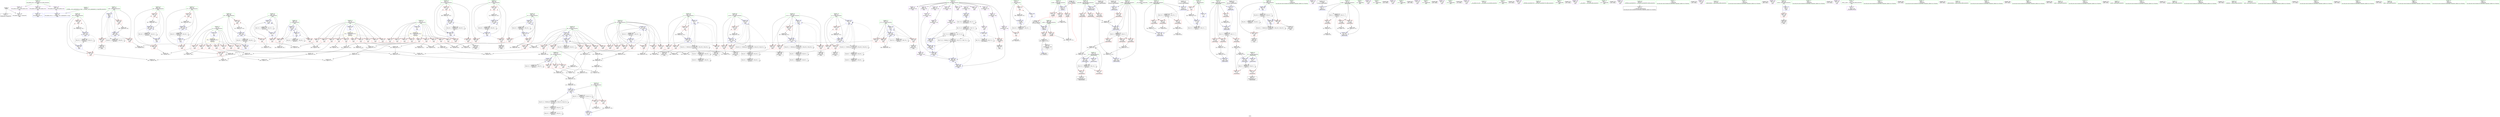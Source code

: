 digraph "SVFG" {
	label="SVFG";

	Node0x562fef1c5700 [shape=record,color=grey,label="{NodeID: 0\nNullPtr}"];
	Node0x562fef1c5700 -> Node0x562fef359a80[style=solid];
	Node0x562fef1c5700 -> Node0x562fef365a40[style=solid];
	Node0x562fef3741d0 [shape=record,color=grey,label="{NodeID: 443\n316 = cmp(312, 315, )\n}"];
	Node0x562fef366df0 [shape=record,color=blue,label="{NodeID: 277\n196\<--294\nj\<--inc19\nmain\n}"];
	Node0x562fef366df0 -> Node0x562fef360420[style=dashed];
	Node0x562fef366df0 -> Node0x562fef3604f0[style=dashed];
	Node0x562fef366df0 -> Node0x562fef366d20[style=dashed];
	Node0x562fef366df0 -> Node0x562fef366df0[style=dashed];
	Node0x562fef366df0 -> Node0x562fef38abe0[style=dashed];
	Node0x562fef35aa70 [shape=record,color=red,label="{NodeID: 194\n345\<--202\n\<--i49\nmain\n}"];
	Node0x562fef35aa70 -> Node0x562fef375250[style=solid];
	Node0x562fef320540 [shape=record,color=purple,label="{NodeID: 111\n580\<--19\narrayidx178\<--brd\nmain\n}"];
	Node0x562fef31e320 [shape=record,color=green,label="{NodeID: 28\n8\<--10\n_\<--__field_insensitive\nGlob }"];
	Node0x562fef31e320 -> Node0x562fef35d360[style=solid];
	Node0x562fef31e320 -> Node0x562fef35d430[style=solid];
	Node0x562fef31e320 -> Node0x562fef365370[style=solid];
	Node0x562fef31e320 -> Node0x562fef369010[style=solid];
	Node0x562fef3e4be0 [shape=record,color=black,label="{NodeID: 720\n167 = PHI(180, )\n1st arg _Z3gcdxx }"];
	Node0x562fef3e4be0 -> Node0x562fef366840[style=solid];
	Node0x562fef360e20 [shape=record,color=grey,label="{NodeID: 388\n549 = Binary(548, 245, )\n}"];
	Node0x562fef360e20 -> Node0x562fef368a60[style=solid];
	Node0x562fef3684b0 [shape=record,color=blue,label="{NodeID: 305\n222\<--507\nck\<--add138\nmain\n}"];
	Node0x562fef3684b0 -> Node0x562fef3930f0[style=dashed];
	Node0x562fef3684b0 -> Node0x562fef3a7ff0[style=dashed];
	Node0x562fef35c130 [shape=record,color=red,label="{NodeID: 222\n548\<--216\n\<--j96\nmain\n}"];
	Node0x562fef35c130 -> Node0x562fef360e20[style=solid];
	Node0x562fef35dc50 [shape=record,color=red,label="{NodeID: 139\n569\<--13\n\<--r\nmain\n}"];
	Node0x562fef35dc50 -> Node0x562fef374650[style=solid];
	Node0x562fef31f5d0 [shape=record,color=green,label="{NodeID: 56\n198\<--199\ni28\<--i28_field_insensitive\nmain\n}"];
	Node0x562fef31f5d0 -> Node0x562fef3605c0[style=solid];
	Node0x562fef31f5d0 -> Node0x562fef360690[style=solid];
	Node0x562fef31f5d0 -> Node0x562fef366f90[style=solid];
	Node0x562fef31f5d0 -> Node0x562fef367060[style=solid];
	Node0x562fef3861e0 [shape=record,color=black,label="{NodeID: 499\nMR_68V_2 = PHI(MR_68V_3, MR_68V_1, )\npts\{229 \}\n}"];
	Node0x562fef3861e0 -> Node0x562fef368cd0[style=dashed];
	Node0x562fef3861e0 -> Node0x562fef3861e0[style=dashed];
	Node0x562fef371950 [shape=record,color=grey,label="{NodeID: 416\n255 = Binary(254, 245, )\n}"];
	Node0x562fef371950 -> Node0x562fef3753d0[style=solid];
	Node0x562fef365740 [shape=record,color=blue,label="{NodeID: 250\n17\<--9\nm\<--\nGlob }"];
	Node0x562fef365740 -> Node0x562fef3b9370[style=dashed];
	Node0x562fef35f310 [shape=record,color=red,label="{NodeID: 167\n144\<--119\n\<--a.addr\n_Z6powmodxxx\n}"];
	Node0x562fef35f310 -> Node0x562fef3615a0[style=solid];
	Node0x562fef359f10 [shape=record,color=black,label="{NodeID: 84\n402\<--401\nidxprom82\<--\nmain\n}"];
	Node0x562fef307990 [shape=record,color=green,label="{NodeID: 1\n7\<--1\n__dso_handle\<--dummyObj\nGlob }"];
	Node0x562fef374350 [shape=record,color=grey,label="{NodeID: 444\n137 = cmp(136, 89, )\n}"];
	Node0x562fef366ec0 [shape=record,color=blue,label="{NodeID: 278\n194\<--301\ni10\<--inc23\nmain\n}"];
	Node0x562fef366ec0 -> Node0x562fef360280[style=dashed];
	Node0x562fef366ec0 -> Node0x562fef360350[style=dashed];
	Node0x562fef366ec0 -> Node0x562fef366ec0[style=dashed];
	Node0x562fef366ec0 -> Node0x562fef38a6e0[style=dashed];
	Node0x562fef35ab40 [shape=record,color=red,label="{NodeID: 195\n354\<--202\n\<--i49\nmain\n}"];
	Node0x562fef35ab40 -> Node0x562fef3714d0[style=solid];
	Node0x562fef320610 [shape=record,color=purple,label="{NodeID: 112\n583\<--19\narrayidx180\<--brd\nmain\n}"];
	Node0x562fef320610 -> Node0x562fef3652a0[style=solid];
	Node0x562fef321fc0 [shape=record,color=green,label="{NodeID: 29\n11\<--12\n__\<--___field_insensitive\nGlob }"];
	Node0x562fef321fc0 -> Node0x562fef35d500[style=solid];
	Node0x562fef321fc0 -> Node0x562fef365440[style=solid];
	Node0x562fef321fc0 -> Node0x562fef3669e0[style=solid];
	Node0x562fef3e4d20 [shape=record,color=black,label="{NodeID: 721\n70 = PHI()\n0th arg _Z6powmodxx }"];
	Node0x562fef3e4d20 -> Node0x562fef365b40[style=solid];
	Node0x562fef3a1bf0 [shape=record,color=black,label="{NodeID: 555\nMR_10V_3 = PHI(MR_10V_4, MR_10V_2, )\npts\{122 \}\n}"];
	Node0x562fef3a1bf0 -> Node0x562fef35f580[style=dashed];
	Node0x562fef3a1bf0 -> Node0x562fef35f650[style=dashed];
	Node0x562fef3a1bf0 -> Node0x562fef35f720[style=dashed];
	Node0x562fef3a1bf0 -> Node0x562fef3666a0[style=dashed];
	Node0x562fef360fa0 [shape=record,color=grey,label="{NodeID: 389\n418 = Binary(416, 417, )\n}"];
	Node0x562fef360fa0 -> Node0x562fef361120[style=solid];
	Node0x562fef368580 [shape=record,color=blue,label="{NodeID: 306\n224\<--423\nc1139\<--\nmain\n}"];
	Node0x562fef368580 -> Node0x562fef3648e0[style=dashed];
	Node0x562fef368580 -> Node0x562fef3649b0[style=dashed];
	Node0x562fef368580 -> Node0x562fef364a80[style=dashed];
	Node0x562fef368580 -> Node0x562fef368990[style=dashed];
	Node0x562fef368580 -> Node0x562fef3935f0[style=dashed];
	Node0x562fef35c200 [shape=record,color=red,label="{NodeID: 223\n459\<--218\n\<--c1\nmain\n}"];
	Node0x562fef35c200 -> Node0x562fef375e50[style=solid];
	Node0x562fef35dd20 [shape=record,color=red,label="{NodeID: 140\n253\<--15\n\<--c\nmain\n}"];
	Node0x562fef35dd20 -> Node0x562fef3717d0[style=solid];
	Node0x562fef31f6a0 [shape=record,color=green,label="{NodeID: 57\n200\<--201\ni37\<--i37_field_insensitive\nmain\n}"];
	Node0x562fef31f6a0 -> Node0x562fef35a8d0[style=solid];
	Node0x562fef31f6a0 -> Node0x562fef35a9a0[style=solid];
	Node0x562fef31f6a0 -> Node0x562fef367130[style=solid];
	Node0x562fef31f6a0 -> Node0x562fef367200[style=solid];
	Node0x562fef3862d0 [shape=record,color=black,label="{NodeID: 500\nMR_70V_2 = PHI(MR_70V_3, MR_70V_1, )\npts\{231 \}\n}"];
	Node0x562fef3862d0 -> Node0x562fef368da0[style=dashed];
	Node0x562fef3862d0 -> Node0x562fef3862d0[style=dashed];
	Node0x562fef371ad0 [shape=record,color=grey,label="{NodeID: 417\n589 = Binary(588, 245, )\n}"];
	Node0x562fef371ad0 -> Node0x562fef368e70[style=solid];
	Node0x562fef365840 [shape=record,color=blue,label="{NodeID: 251\n625\<--41\nllvm.global_ctors_0\<--\nGlob }"];
	Node0x562fef35f3e0 [shape=record,color=red,label="{NodeID: 168\n150\<--119\n\<--a.addr\n_Z6powmodxxx\n}"];
	Node0x562fef35f3e0 -> Node0x562fef370ed0[style=solid];
	Node0x562fef359fe0 [shape=record,color=black,label="{NodeID: 85\n453\<--452\ntobool109\<--\nmain\n}"];
	Node0x562fef322810 [shape=record,color=green,label="{NodeID: 2\n9\<--1\n\<--dummyObj\nCan only get source location for instruction, argument, global var or function.}"];
	Node0x562fef3744d0 [shape=record,color=grey,label="{NodeID: 445\n141 = cmp(140, 89, )\n}"];
	Node0x562fef366f90 [shape=record,color=blue,label="{NodeID: 279\n198\<--245\ni28\<--\nmain\n}"];
	Node0x562fef366f90 -> Node0x562fef3605c0[style=dashed];
	Node0x562fef366f90 -> Node0x562fef360690[style=dashed];
	Node0x562fef366f90 -> Node0x562fef367060[style=dashed];
	Node0x562fef366f90 -> Node0x562fef38b0e0[style=dashed];
	Node0x562fef35ac10 [shape=record,color=red,label="{NodeID: 196\n360\<--204\n\<--i58\nmain\n}"];
	Node0x562fef35ac10 -> Node0x562fef375cd0[style=solid];
	Node0x562fef3206e0 [shape=record,color=purple,label="{NodeID: 113\n233\<--24\n\<--.str\nmain\n}"];
	Node0x562fef322090 [shape=record,color=green,label="{NodeID: 30\n13\<--14\nr\<--r_field_insensitive\nGlob }"];
	Node0x562fef322090 -> Node0x562fef35d5d0[style=solid];
	Node0x562fef322090 -> Node0x562fef35d6a0[style=solid];
	Node0x562fef322090 -> Node0x562fef35d770[style=solid];
	Node0x562fef322090 -> Node0x562fef35d840[style=solid];
	Node0x562fef322090 -> Node0x562fef35d910[style=solid];
	Node0x562fef322090 -> Node0x562fef35d9e0[style=solid];
	Node0x562fef322090 -> Node0x562fef35dab0[style=solid];
	Node0x562fef322090 -> Node0x562fef35db80[style=solid];
	Node0x562fef322090 -> Node0x562fef35dc50[style=solid];
	Node0x562fef322090 -> Node0x562fef365540[style=solid];
	Node0x562fef3e4df0 [shape=record,color=black,label="{NodeID: 722\n71 = PHI()\n1st arg _Z6powmodxx }"];
	Node0x562fef3e4df0 -> Node0x562fef365c10[style=solid];
	Node0x562fef3a20f0 [shape=record,color=black,label="{NodeID: 556\nMR_14V_3 = PHI(MR_14V_5, MR_14V_2, )\npts\{126 \}\n}"];
	Node0x562fef3a20f0 -> Node0x562fef35fa60[style=dashed];
	Node0x562fef3a20f0 -> Node0x562fef35fb30[style=dashed];
	Node0x562fef3a20f0 -> Node0x562fef366500[style=dashed];
	Node0x562fef3a20f0 -> Node0x562fef3a20f0[style=dashed];
	Node0x562fef361120 [shape=record,color=grey,label="{NodeID: 390\n420 = Binary(418, 419, )\n}"];
	Node0x562fef361120 -> Node0x562fef367af0[style=solid];
	Node0x562fef368650 [shape=record,color=blue,label="{NodeID: 307\n226\<--423\nc2\<--\nmain\n}"];
	Node0x562fef368650 -> Node0x562fef364b50[style=dashed];
	Node0x562fef368650 -> Node0x562fef364c20[style=dashed];
	Node0x562fef368650 -> Node0x562fef364cf0[style=dashed];
	Node0x562fef368650 -> Node0x562fef368650[style=dashed];
	Node0x562fef368650 -> Node0x562fef3688c0[style=dashed];
	Node0x562fef368650 -> Node0x562fef393af0[style=dashed];
	Node0x562fef35c2d0 [shape=record,color=red,label="{NodeID: 224\n463\<--218\n\<--c1\nmain\n}"];
	Node0x562fef35c2d0 -> Node0x562fef35a0b0[style=solid];
	Node0x562fef35ddf0 [shape=record,color=red,label="{NodeID: 141\n265\<--15\n\<--c\nmain\n}"];
	Node0x562fef35ddf0 -> Node0x562fef3756d0[style=solid];
	Node0x562fef31f770 [shape=record,color=green,label="{NodeID: 58\n202\<--203\ni49\<--i49_field_insensitive\nmain\n}"];
	Node0x562fef31f770 -> Node0x562fef35aa70[style=solid];
	Node0x562fef31f770 -> Node0x562fef35ab40[style=solid];
	Node0x562fef31f770 -> Node0x562fef3672d0[style=solid];
	Node0x562fef31f770 -> Node0x562fef3673a0[style=solid];
	Node0x562fef3863c0 [shape=record,color=black,label="{NodeID: 501\nMR_72V_2 = PHI(MR_72V_3, MR_72V_1, )\npts\{230000 \}\n}"];
	Node0x562fef3863c0 -> Node0x562fef3865e0[style=dashed];
	Node0x562fef3863c0 -> Node0x562fef3863c0[style=dashed];
	Node0x562fef3863c0 -> Node0x562fef3980f0[style=dashed];
	Node0x562fef371c50 [shape=record,color=grey,label="{NodeID: 418\n272 = Binary(271, 245, )\n}"];
	Node0x562fef371c50 -> Node0x562fef366b80[style=solid];
	Node0x562fef365940 [shape=record,color=blue,label="{NodeID: 252\n626\<--42\nllvm.global_ctors_1\<--_GLOBAL__sub_I_apiapiapiad_2_0.cpp\nGlob }"];
	Node0x562fef35f4b0 [shape=record,color=red,label="{NodeID: 169\n151\<--119\n\<--a.addr\n_Z6powmodxxx\n}"];
	Node0x562fef35f4b0 -> Node0x562fef370ed0[style=solid];
	Node0x562fef35a0b0 [shape=record,color=black,label="{NodeID: 86\n464\<--463\nidxprom114\<--\nmain\n}"];
	Node0x562fef31e4a0 [shape=record,color=green,label="{NodeID: 3\n24\<--1\n.str\<--dummyObj\nGlob }"];
	Node0x562fef3e30f0 [shape=record,color=black,label="{NodeID: 695\n181 = PHI(165, )\n}"];
	Node0x562fef3e30f0 -> Node0x562fef36c220[style=solid];
	Node0x562fef374650 [shape=record,color=grey,label="{NodeID: 446\n570 = cmp(568, 569, )\n}"];
	Node0x562fef367060 [shape=record,color=blue,label="{NodeID: 280\n198\<--322\ni28\<--inc35\nmain\n}"];
	Node0x562fef367060 -> Node0x562fef3605c0[style=dashed];
	Node0x562fef367060 -> Node0x562fef360690[style=dashed];
	Node0x562fef367060 -> Node0x562fef367060[style=dashed];
	Node0x562fef367060 -> Node0x562fef38b0e0[style=dashed];
	Node0x562fef35ace0 [shape=record,color=red,label="{NodeID: 197\n366\<--204\n\<--i58\nmain\n}"];
	Node0x562fef35ace0 -> Node0x562fef3621a0[style=solid];
	Node0x562fef3207b0 [shape=record,color=purple,label="{NodeID: 114\n241\<--26\n\<--.str.1\nmain\n}"];
	Node0x562fef322160 [shape=record,color=green,label="{NodeID: 31\n15\<--16\nc\<--c_field_insensitive\nGlob }"];
	Node0x562fef322160 -> Node0x562fef35dd20[style=solid];
	Node0x562fef322160 -> Node0x562fef35ddf0[style=solid];
	Node0x562fef322160 -> Node0x562fef35dec0[style=solid];
	Node0x562fef322160 -> Node0x562fef35df90[style=solid];
	Node0x562fef322160 -> Node0x562fef35e060[style=solid];
	Node0x562fef322160 -> Node0x562fef35e130[style=solid];
	Node0x562fef322160 -> Node0x562fef35e200[style=solid];
	Node0x562fef322160 -> Node0x562fef35e2d0[style=solid];
	Node0x562fef322160 -> Node0x562fef35e3a0[style=solid];
	Node0x562fef322160 -> Node0x562fef35e470[style=solid];
	Node0x562fef322160 -> Node0x562fef365640[style=solid];
	Node0x562fef3a25f0 [shape=record,color=black,label="{NodeID: 557\nMR_8V_4 = PHI(MR_8V_5, MR_8V_3, )\npts\{120 \}\n}"];
	Node0x562fef3a25f0 -> Node0x562fef35f310[style=dashed];
	Node0x562fef3a25f0 -> Node0x562fef35f3e0[style=dashed];
	Node0x562fef3a25f0 -> Node0x562fef35f4b0[style=dashed];
	Node0x562fef3a25f0 -> Node0x562fef3665d0[style=dashed];
	Node0x562fef3612a0 [shape=record,color=grey,label="{NodeID: 391\n322 = Binary(321, 245, )\n}"];
	Node0x562fef3612a0 -> Node0x562fef367060[style=solid];
	Node0x562fef368720 [shape=record,color=blue,label="{NodeID: 308\n529\<--468\narrayidx151\<--\nmain\n}"];
	Node0x562fef368720 -> Node0x562fef3a89f0[style=dashed];
	Node0x562fef35c3a0 [shape=record,color=red,label="{NodeID: 225\n469\<--218\n\<--c1\nmain\n}"];
	Node0x562fef35c3a0 -> Node0x562fef35a180[style=solid];
	Node0x562fef35dec0 [shape=record,color=red,label="{NodeID: 142\n288\<--15\n\<--c\nmain\n}"];
	Node0x562fef35dec0 -> Node0x562fef376450[style=solid];
	Node0x562fef31f840 [shape=record,color=green,label="{NodeID: 59\n204\<--205\ni58\<--i58_field_insensitive\nmain\n}"];
	Node0x562fef31f840 -> Node0x562fef35ac10[style=solid];
	Node0x562fef31f840 -> Node0x562fef35ace0[style=solid];
	Node0x562fef31f840 -> Node0x562fef367470[style=solid];
	Node0x562fef31f840 -> Node0x562fef367540[style=solid];
	Node0x562fef371dd0 [shape=record,color=grey,label="{NodeID: 419\n507 = Binary(506, 378, )\n}"];
	Node0x562fef371dd0 -> Node0x562fef3684b0[style=solid];
	Node0x562fef365a40 [shape=record,color=blue, style = dotted,label="{NodeID: 253\n627\<--3\nllvm.global_ctors_2\<--dummyVal\nGlob }"];
	Node0x562fef35f580 [shape=record,color=red,label="{NodeID: 170\n136\<--121\n\<--b.addr\n_Z6powmodxxx\n}"];
	Node0x562fef35f580 -> Node0x562fef374350[style=solid];
	Node0x562fef35a180 [shape=record,color=black,label="{NodeID: 87\n470\<--469\nidxprom117\<--\nmain\n}"];
	Node0x562fef307ba0 [shape=record,color=green,label="{NodeID: 4\n26\<--1\n.str.1\<--dummyObj\nGlob }"];
	Node0x562fef3e32e0 [shape=record,color=black,label="{NodeID: 696\n242 = PHI()\n}"];
	Node0x562fef3747d0 [shape=record,color=grey,label="{NodeID: 447\n441 = cmp(437, 440, )\n}"];
	Node0x562fef367130 [shape=record,color=blue,label="{NodeID: 281\n200\<--9\ni37\<--\nmain\n}"];
	Node0x562fef367130 -> Node0x562fef35a8d0[style=dashed];
	Node0x562fef367130 -> Node0x562fef35a9a0[style=dashed];
	Node0x562fef367130 -> Node0x562fef367200[style=dashed];
	Node0x562fef367130 -> Node0x562fef38b5e0[style=dashed];
	Node0x562fef35adb0 [shape=record,color=red,label="{NodeID: 198\n452\<--206\n\<--fg\nmain\n}"];
	Node0x562fef35adb0 -> Node0x562fef359fe0[style=solid];
	Node0x562fef35c8f0 [shape=record,color=purple,label="{NodeID: 115\n247\<--28\n\<--.str.2\nmain\n}"];
	Node0x562fef322230 [shape=record,color=green,label="{NodeID: 32\n17\<--18\nm\<--m_field_insensitive\nGlob }"];
	Node0x562fef322230 -> Node0x562fef35e540[style=solid];
	Node0x562fef322230 -> Node0x562fef35e610[style=solid];
	Node0x562fef322230 -> Node0x562fef35e6e0[style=solid];
	Node0x562fef322230 -> Node0x562fef35e7b0[style=solid];
	Node0x562fef322230 -> Node0x562fef35e880[style=solid];
	Node0x562fef322230 -> Node0x562fef35e950[style=solid];
	Node0x562fef322230 -> Node0x562fef35ea20[style=solid];
	Node0x562fef322230 -> Node0x562fef365740[style=solid];
	Node0x562fef361420 [shape=record,color=grey,label="{NodeID: 392\n83 = Binary(82, 84, )\n}"];
	Node0x562fef361420 -> Node0x562fef365db0[style=solid];
	Node0x562fef3687f0 [shape=record,color=blue,label="{NodeID: 309\n222\<--532\nck\<--dec\nmain\n}"];
	Node0x562fef3687f0 -> Node0x562fef3a7ff0[style=dashed];
	Node0x562fef35c470 [shape=record,color=red,label="{NodeID: 226\n475\<--218\n\<--c1\nmain\n}"];
	Node0x562fef35c470 -> Node0x562fef3708d0[style=solid];
	Node0x562fef35df90 [shape=record,color=red,label="{NodeID: 143\n305\<--15\n\<--c\nmain\n}"];
	Node0x562fef35df90 -> Node0x562fef3765d0[style=solid];
	Node0x562fef320e10 [shape=record,color=green,label="{NodeID: 60\n206\<--207\nfg\<--fg_field_insensitive\nmain\n}"];
	Node0x562fef320e10 -> Node0x562fef35adb0[style=solid];
	Node0x562fef320e10 -> Node0x562fef35ae80[style=solid];
	Node0x562fef320e10 -> Node0x562fef367610[style=solid];
	Node0x562fef320e10 -> Node0x562fef367d60[style=solid];
	Node0x562fef371f50 [shape=record,color=grey,label="{NodeID: 420\n244 = Binary(243, 245, )\n}"];
	Node0x562fef371f50 -> Node0x562fef3669e0[style=solid];
	Node0x562fef365b40 [shape=record,color=blue,label="{NodeID: 254\n72\<--70\na.addr\<--a\n_Z6powmodxx\n}"];
	Node0x562fef365b40 -> Node0x562fef35eaf0[style=dashed];
	Node0x562fef365b40 -> Node0x562fef365db0[style=dashed];
	Node0x562fef35f650 [shape=record,color=red,label="{NodeID: 171\n139\<--121\n\<--b.addr\n_Z6powmodxxx\n}"];
	Node0x562fef35f650 -> Node0x562fef361ea0[style=solid];
	Node0x562fef35a250 [shape=record,color=black,label="{NodeID: 88\n486\<--485\nidxprom127\<--\nmain\n}"];
	Node0x562fef307c30 [shape=record,color=green,label="{NodeID: 5\n28\<--1\n.str.2\<--dummyObj\nGlob }"];
	Node0x562fef3e33b0 [shape=record,color=black,label="{NodeID: 697\n248 = PHI()\n}"];
	Node0x562fef374950 [shape=record,color=grey,label="{NodeID: 448\n483 = cmp(481, 482, )\n}"];
	Node0x562fef367200 [shape=record,color=blue,label="{NodeID: 282\n200\<--335\ni37\<--inc43\nmain\n}"];
	Node0x562fef367200 -> Node0x562fef35a8d0[style=dashed];
	Node0x562fef367200 -> Node0x562fef35a9a0[style=dashed];
	Node0x562fef367200 -> Node0x562fef367200[style=dashed];
	Node0x562fef367200 -> Node0x562fef38b5e0[style=dashed];
	Node0x562fef35ae80 [shape=record,color=red,label="{NodeID: 199\n560\<--206\n\<--fg\nmain\n}"];
	Node0x562fef35ae80 -> Node0x562fef35a590[style=solid];
	Node0x562fef35c980 [shape=record,color=purple,label="{NodeID: 116\n275\<--30\n\<--.str.3\nmain\n}"];
	Node0x562fef322300 [shape=record,color=green,label="{NodeID: 33\n19\<--23\nbrd\<--brd_field_insensitive\nGlob }"];
	Node0x562fef322300 -> Node0x562fef31edc0[style=solid];
	Node0x562fef322300 -> Node0x562fef31ee90[style=solid];
	Node0x562fef322300 -> Node0x562fef31ef60[style=solid];
	Node0x562fef322300 -> Node0x562fef31f030[style=solid];
	Node0x562fef322300 -> Node0x562fef31f100[style=solid];
	Node0x562fef322300 -> Node0x562fef31f1d0[style=solid];
	Node0x562fef322300 -> Node0x562fef31f2a0[style=solid];
	Node0x562fef322300 -> Node0x562fef31f370[style=solid];
	Node0x562fef322300 -> Node0x562fef320130[style=solid];
	Node0x562fef322300 -> Node0x562fef320200[style=solid];
	Node0x562fef322300 -> Node0x562fef3202d0[style=solid];
	Node0x562fef322300 -> Node0x562fef3203a0[style=solid];
	Node0x562fef322300 -> Node0x562fef320470[style=solid];
	Node0x562fef322300 -> Node0x562fef320540[style=solid];
	Node0x562fef322300 -> Node0x562fef320610[style=solid];
	Node0x562fef3615a0 [shape=record,color=grey,label="{NodeID: 393\n145 = Binary(143, 144, )\n}"];
	Node0x562fef3615a0 -> Node0x562fef370a50[style=solid];
	Node0x562fef3688c0 [shape=record,color=blue,label="{NodeID: 310\n226\<--538\nc2\<--inc153\nmain\n}"];
	Node0x562fef3688c0 -> Node0x562fef364b50[style=dashed];
	Node0x562fef3688c0 -> Node0x562fef364c20[style=dashed];
	Node0x562fef3688c0 -> Node0x562fef364cf0[style=dashed];
	Node0x562fef3688c0 -> Node0x562fef368650[style=dashed];
	Node0x562fef3688c0 -> Node0x562fef3688c0[style=dashed];
	Node0x562fef3688c0 -> Node0x562fef393af0[style=dashed];
	Node0x562fef35c540 [shape=record,color=red,label="{NodeID: 227\n481\<--220\n\<--c1123\nmain\n}"];
	Node0x562fef35c540 -> Node0x562fef374950[style=solid];
	Node0x562fef35e060 [shape=record,color=red,label="{NodeID: 144\n346\<--15\n\<--c\nmain\n}"];
	Node0x562fef35e060 -> Node0x562fef370d50[style=solid];
	Node0x562fef320ee0 [shape=record,color=green,label="{NodeID: 61\n208\<--209\ni74\<--i74_field_insensitive\nmain\n}"];
	Node0x562fef320ee0 -> Node0x562fef35af50[style=solid];
	Node0x562fef320ee0 -> Node0x562fef35b020[style=solid];
	Node0x562fef320ee0 -> Node0x562fef35b0f0[style=solid];
	Node0x562fef320ee0 -> Node0x562fef3676e0[style=solid];
	Node0x562fef320ee0 -> Node0x562fef367a20[style=solid];
	Node0x562fef3720d0 [shape=record,color=grey,label="{NodeID: 421\n434 = Binary(433, 245, )\n}"];
	Node0x562fef3720d0 -> Node0x562fef374ad0[style=solid];
	Node0x562fef365c10 [shape=record,color=blue,label="{NodeID: 255\n74\<--71\nb.addr\<--b\n_Z6powmodxx\n}"];
	Node0x562fef365c10 -> Node0x562fef3b7610[style=dashed];
	Node0x562fef35f720 [shape=record,color=red,label="{NodeID: 172\n157\<--121\n\<--b.addr\n_Z6powmodxxx\n}"];
	Node0x562fef35f720 -> Node0x562fef371350[style=solid];
	Node0x562fef35a320 [shape=record,color=black,label="{NodeID: 89\n491\<--490\nidxprom129\<--\nmain\n}"];
	Node0x562fef322d70 [shape=record,color=green,label="{NodeID: 6\n30\<--1\n.str.3\<--dummyObj\nGlob }"];
	Node0x562fef3e3480 [shape=record,color=black,label="{NodeID: 698\n258 = PHI()\n}"];
	Node0x562fef374ad0 [shape=record,color=grey,label="{NodeID: 449\n435 = cmp(432, 434, )\n}"];
	Node0x562fef3672d0 [shape=record,color=blue,label="{NodeID: 283\n202\<--245\ni49\<--\nmain\n}"];
	Node0x562fef3672d0 -> Node0x562fef35aa70[style=dashed];
	Node0x562fef3672d0 -> Node0x562fef35ab40[style=dashed];
	Node0x562fef3672d0 -> Node0x562fef3673a0[style=dashed];
	Node0x562fef3672d0 -> Node0x562fef38bae0[style=dashed];
	Node0x562fef35af50 [shape=record,color=red,label="{NodeID: 200\n388\<--208\n\<--i74\nmain\n}"];
	Node0x562fef35af50 -> Node0x562fef375fd0[style=solid];
	Node0x562fef35ca10 [shape=record,color=purple,label="{NodeID: 117\n297\<--30\n\<--.str.3\nmain\n}"];
	Node0x562fef3223d0 [shape=record,color=green,label="{NodeID: 34\n40\<--44\nllvm.global_ctors\<--llvm.global_ctors_field_insensitive\nGlob }"];
	Node0x562fef3223d0 -> Node0x562fef35d090[style=solid];
	Node0x562fef3223d0 -> Node0x562fef35d160[style=solid];
	Node0x562fef3223d0 -> Node0x562fef35d260[style=solid];
	Node0x562fef361720 [shape=record,color=grey,label="{NodeID: 394\n315 = Binary(313, 314, )\n}"];
	Node0x562fef361720 -> Node0x562fef3741d0[style=solid];
	Node0x562fef368990 [shape=record,color=blue,label="{NodeID: 311\n224\<--543\nc1139\<--inc156\nmain\n}"];
	Node0x562fef368990 -> Node0x562fef3648e0[style=dashed];
	Node0x562fef368990 -> Node0x562fef3649b0[style=dashed];
	Node0x562fef368990 -> Node0x562fef364a80[style=dashed];
	Node0x562fef368990 -> Node0x562fef368990[style=dashed];
	Node0x562fef368990 -> Node0x562fef3935f0[style=dashed];
	Node0x562fef35c610 [shape=record,color=red,label="{NodeID: 228\n485\<--220\n\<--c1123\nmain\n}"];
	Node0x562fef35c610 -> Node0x562fef35a250[style=solid];
	Node0x562fef35e130 [shape=record,color=red,label="{NodeID: 145\n375\<--15\n\<--c\nmain\n}"];
	Node0x562fef35e130 -> Node0x562fef362320[style=solid];
	Node0x562fef320fb0 [shape=record,color=green,label="{NodeID: 62\n210\<--211\nj78\<--j78_field_insensitive\nmain\n}"];
	Node0x562fef320fb0 -> Node0x562fef35b1c0[style=solid];
	Node0x562fef320fb0 -> Node0x562fef35b290[style=solid];
	Node0x562fef320fb0 -> Node0x562fef35b360[style=solid];
	Node0x562fef320fb0 -> Node0x562fef3677b0[style=solid];
	Node0x562fef320fb0 -> Node0x562fef367950[style=solid];
	Node0x562fef3921f0 [shape=record,color=black,label="{NodeID: 505\nMR_46V_11 = PHI(MR_46V_10, MR_46V_9, MR_46V_9, MR_46V_9, )\npts\{207 \}\n}"];
	Node0x562fef3921f0 -> Node0x562fef35adb0[style=dashed];
	Node0x562fef3921f0 -> Node0x562fef367d60[style=dashed];
	Node0x562fef3921f0 -> Node0x562fef3921f0[style=dashed];
	Node0x562fef3921f0 -> Node0x562fef3958f0[style=dashed];
	Node0x562fef372250 [shape=record,color=grey,label="{NodeID: 422\n505 = Binary(423, 504, )\n}"];
	Node0x562fef372250 -> Node0x562fef3723d0[style=solid];
	Node0x562fef365ce0 [shape=record,color=blue,label="{NodeID: 256\n76\<--81\nres\<--\n_Z6powmodxx\n}"];
	Node0x562fef365ce0 -> Node0x562fef3b7b10[style=dashed];
	Node0x562fef35f7f0 [shape=record,color=red,label="{NodeID: 173\n131\<--123\n\<--mod.addr\n_Z6powmodxxx\n}"];
	Node0x562fef35f7f0 -> Node0x562fef361a20[style=solid];
	Node0x562fef35a3f0 [shape=record,color=black,label="{NodeID: 90\n525\<--524\nidxprom148\<--\nmain\n}"];
	Node0x562fef322e00 [shape=record,color=green,label="{NodeID: 7\n32\<--1\n.str.4\<--dummyObj\nGlob }"];
	Node0x562fef3e3550 [shape=record,color=black,label="{NodeID: 699\n52 = PHI()\n}"];
	Node0x562fef374c50 [shape=record,color=grey,label="{NodeID: 450\n519 = cmp(517, 518, )\n}"];
	Node0x562fef3673a0 [shape=record,color=blue,label="{NodeID: 284\n202\<--355\ni49\<--inc56\nmain\n}"];
	Node0x562fef3673a0 -> Node0x562fef35aa70[style=dashed];
	Node0x562fef3673a0 -> Node0x562fef35ab40[style=dashed];
	Node0x562fef3673a0 -> Node0x562fef3673a0[style=dashed];
	Node0x562fef3673a0 -> Node0x562fef38bae0[style=dashed];
	Node0x562fef35b020 [shape=record,color=red,label="{NodeID: 201\n398\<--208\n\<--i74\nmain\n}"];
	Node0x562fef35b020 -> Node0x562fef359e40[style=solid];
	Node0x562fef35cae0 [shape=record,color=purple,label="{NodeID: 118\n370\<--30\n\<--.str.3\nmain\n}"];
	Node0x562fef3224a0 [shape=record,color=green,label="{NodeID: 35\n45\<--46\n__cxx_global_var_init\<--__cxx_global_var_init_field_insensitive\n}"];
	Node0x562fef3618a0 [shape=record,color=grey,label="{NodeID: 395\n554 = Binary(553, 245, )\n}"];
	Node0x562fef3618a0 -> Node0x562fef368b30[style=solid];
	Node0x562fef368a60 [shape=record,color=blue,label="{NodeID: 312\n216\<--549\nj96\<--inc160\nmain\n}"];
	Node0x562fef368a60 -> Node0x562fef35bc50[style=dashed];
	Node0x562fef368a60 -> Node0x562fef35bd20[style=dashed];
	Node0x562fef368a60 -> Node0x562fef35bdf0[style=dashed];
	Node0x562fef368a60 -> Node0x562fef35bec0[style=dashed];
	Node0x562fef368a60 -> Node0x562fef35bf90[style=dashed];
	Node0x562fef368a60 -> Node0x562fef35c060[style=dashed];
	Node0x562fef368a60 -> Node0x562fef35c130[style=dashed];
	Node0x562fef368a60 -> Node0x562fef367c90[style=dashed];
	Node0x562fef368a60 -> Node0x562fef368a60[style=dashed];
	Node0x562fef368a60 -> Node0x562fef38dde0[style=dashed];
	Node0x562fef35c6e0 [shape=record,color=red,label="{NodeID: 229\n490\<--220\n\<--c1123\nmain\n}"];
	Node0x562fef35c6e0 -> Node0x562fef35a320[style=solid];
	Node0x562fef35e200 [shape=record,color=red,label="{NodeID: 146\n395\<--15\n\<--c\nmain\n}"];
	Node0x562fef35e200 -> Node0x562fef376150[style=solid];
	Node0x562fef321080 [shape=record,color=green,label="{NodeID: 63\n212\<--213\nbk\<--bk_field_insensitive\nmain\n}"];
	Node0x562fef321080 -> Node0x562fef35b430[style=solid];
	Node0x562fef321080 -> Node0x562fef35b500[style=solid];
	Node0x562fef321080 -> Node0x562fef35b5d0[style=solid];
	Node0x562fef321080 -> Node0x562fef367af0[style=solid];
	Node0x562fef3926f0 [shape=record,color=black,label="{NodeID: 506\nMR_58V_12 = PHI(MR_58V_10, MR_58V_8, MR_58V_8, MR_58V_8, )\npts\{219 \}\n}"];
	Node0x562fef3926f0 -> Node0x562fef367e30[style=dashed];
	Node0x562fef3926f0 -> Node0x562fef3926f0[style=dashed];
	Node0x562fef3926f0 -> Node0x562fef3967f0[style=dashed];
	Node0x562fef3723d0 [shape=record,color=grey,label="{NodeID: 423\n506 = Binary(503, 505, )\n}"];
	Node0x562fef3723d0 -> Node0x562fef371dd0[style=solid];
	Node0x562fef365db0 [shape=record,color=blue,label="{NodeID: 257\n72\<--83\na.addr\<--rem\n_Z6powmodxx\n}"];
	Node0x562fef365db0 -> Node0x562fef3b7110[style=dashed];
	Node0x562fef35f8c0 [shape=record,color=red,label="{NodeID: 174\n146\<--123\n\<--mod.addr\n_Z6powmodxxx\n}"];
	Node0x562fef35f8c0 -> Node0x562fef370a50[style=solid];
	Node0x562fef35a4c0 [shape=record,color=black,label="{NodeID: 91\n528\<--527\nidxprom150\<--\nmain\n}"];
	Node0x562fef322e90 [shape=record,color=green,label="{NodeID: 8\n34\<--1\n.str.5\<--dummyObj\nGlob }"];
	Node0x562fef3e3620 [shape=record,color=black,label="{NodeID: 700\n319 = PHI()\n}"];
	Node0x562fef374dd0 [shape=record,color=grey,label="{NodeID: 451\n450 = cmp(443, 449, )\n}"];
	Node0x562fef367470 [shape=record,color=blue,label="{NodeID: 285\n204\<--9\ni58\<--\nmain\n}"];
	Node0x562fef367470 -> Node0x562fef35ac10[style=dashed];
	Node0x562fef367470 -> Node0x562fef35ace0[style=dashed];
	Node0x562fef367470 -> Node0x562fef367540[style=dashed];
	Node0x562fef367470 -> Node0x562fef38bfe0[style=dashed];
	Node0x562fef35b0f0 [shape=record,color=red,label="{NodeID: 202\n412\<--208\n\<--i74\nmain\n}"];
	Node0x562fef35b0f0 -> Node0x562fef373750[style=solid];
	Node0x562fef35cbb0 [shape=record,color=purple,label="{NodeID: 119\n592\<--30\n\<--.str.3\nmain\n}"];
	Node0x562fef322570 [shape=record,color=green,label="{NodeID: 36\n49\<--50\n_ZNSt8ios_base4InitC1Ev\<--_ZNSt8ios_base4InitC1Ev_field_insensitive\n}"];
	Node0x562fef3897e0 [shape=record,color=black,label="{NodeID: 479\nMR_20V_2 = PHI(MR_20V_3, MR_20V_1, )\npts\{10 \}\n}"];
	Node0x562fef3897e0 -> Node0x562fef35d360[style=dashed];
	Node0x562fef3897e0 -> Node0x562fef35d430[style=dashed];
	Node0x562fef3897e0 -> Node0x562fef369010[style=dashed];
	Node0x562fef361a20 [shape=record,color=grey,label="{NodeID: 396\n133 = Binary(132, 131, )\n}"];
	Node0x562fef361a20 -> Node0x562fef366430[style=solid];
	Node0x562fef368b30 [shape=record,color=blue,label="{NodeID: 313\n214\<--554\ni92\<--inc163\nmain\n}"];
	Node0x562fef368b30 -> Node0x562fef35b6a0[style=dashed];
	Node0x562fef368b30 -> Node0x562fef35b770[style=dashed];
	Node0x562fef368b30 -> Node0x562fef35b840[style=dashed];
	Node0x562fef368b30 -> Node0x562fef35b910[style=dashed];
	Node0x562fef368b30 -> Node0x562fef35b9e0[style=dashed];
	Node0x562fef368b30 -> Node0x562fef35bab0[style=dashed];
	Node0x562fef368b30 -> Node0x562fef35bb80[style=dashed];
	Node0x562fef368b30 -> Node0x562fef368b30[style=dashed];
	Node0x562fef368b30 -> Node0x562fef38d8e0[style=dashed];
	Node0x562fef35c7b0 [shape=record,color=red,label="{NodeID: 230\n496\<--220\n\<--c1123\nmain\n}"];
	Node0x562fef35c7b0 -> Node0x562fef373150[style=solid];
	Node0x562fef35e2d0 [shape=record,color=red,label="{NodeID: 147\n417\<--15\n\<--c\nmain\n}"];
	Node0x562fef35e2d0 -> Node0x562fef360fa0[style=solid];
	Node0x562fef321150 [shape=record,color=green,label="{NodeID: 64\n214\<--215\ni92\<--i92_field_insensitive\nmain\n}"];
	Node0x562fef321150 -> Node0x562fef35b6a0[style=solid];
	Node0x562fef321150 -> Node0x562fef35b770[style=solid];
	Node0x562fef321150 -> Node0x562fef35b840[style=solid];
	Node0x562fef321150 -> Node0x562fef35b910[style=solid];
	Node0x562fef321150 -> Node0x562fef35b9e0[style=solid];
	Node0x562fef321150 -> Node0x562fef35bab0[style=solid];
	Node0x562fef321150 -> Node0x562fef35bb80[style=solid];
	Node0x562fef321150 -> Node0x562fef367bc0[style=solid];
	Node0x562fef321150 -> Node0x562fef368b30[style=solid];
	Node0x562fef392bf0 [shape=record,color=black,label="{NodeID: 507\nMR_60V_12 = PHI(MR_60V_10, MR_60V_8, MR_60V_8, MR_60V_8, )\npts\{221 \}\n}"];
	Node0x562fef392bf0 -> Node0x562fef368170[style=dashed];
	Node0x562fef392bf0 -> Node0x562fef392bf0[style=dashed];
	Node0x562fef392bf0 -> Node0x562fef396cf0[style=dashed];
	Node0x562fef372550 [shape=record,color=grey,label="{NodeID: 424\n502 = Binary(423, 501, )\n}"];
	Node0x562fef372550 -> Node0x562fef3726d0[style=solid];
	Node0x562fef365e80 [shape=record,color=blue,label="{NodeID: 258\n76\<--98\nres\<--rem2\n_Z6powmodxx\n}"];
	Node0x562fef365e80 -> Node0x562fef3b7b10[style=dashed];
	Node0x562fef35f990 [shape=record,color=red,label="{NodeID: 175\n153\<--123\n\<--mod.addr\n_Z6powmodxxx\n}"];
	Node0x562fef35f990 -> Node0x562fef3711d0[style=solid];
	Node0x562fef35a590 [shape=record,color=black,label="{NodeID: 92\n561\<--560\ntobool165\<--\nmain\n}"];
	Node0x562fef3233a0 [shape=record,color=green,label="{NodeID: 9\n36\<--1\n.str.6\<--dummyObj\nGlob }"];
	Node0x562fef3e36f0 [shape=record,color=black,label="{NodeID: 701\n332 = PHI()\n}"];
	Node0x562fef374f50 [shape=record,color=grey,label="{NodeID: 452\n93 = cmp(92, 89, )\n}"];
	Node0x562fef367540 [shape=record,color=blue,label="{NodeID: 286\n204\<--367\ni58\<--inc64\nmain\n}"];
	Node0x562fef367540 -> Node0x562fef35ac10[style=dashed];
	Node0x562fef367540 -> Node0x562fef35ace0[style=dashed];
	Node0x562fef367540 -> Node0x562fef367540[style=dashed];
	Node0x562fef367540 -> Node0x562fef38bfe0[style=dashed];
	Node0x562fef35b1c0 [shape=record,color=red,label="{NodeID: 203\n394\<--210\n\<--j78\nmain\n}"];
	Node0x562fef35b1c0 -> Node0x562fef376150[style=solid];
	Node0x562fef35cc80 [shape=record,color=purple,label="{NodeID: 120\n308\<--32\n\<--.str.4\nmain\n}"];
	Node0x562fef322640 [shape=record,color=green,label="{NodeID: 37\n55\<--56\n__cxa_atexit\<--__cxa_atexit_field_insensitive\n}"];
	Node0x562fef389ce0 [shape=record,color=black,label="{NodeID: 480\nMR_22V_2 = PHI(MR_22V_3, MR_22V_1, )\npts\{12 \}\n}"];
	Node0x562fef389ce0 -> Node0x562fef35d500[style=dashed];
	Node0x562fef389ce0 -> Node0x562fef3669e0[style=dashed];
	Node0x562fef361ba0 [shape=record,color=grey,label="{NodeID: 397\n98 = Binary(97, 84, )\n}"];
	Node0x562fef361ba0 -> Node0x562fef365e80[style=solid];
	Node0x562fef368c00 [shape=record,color=blue,label="{NodeID: 314\n557\<--559\n\<--\nmain\n}"];
	Node0x562fef368c00 -> Node0x562fef3652a0[style=dashed];
	Node0x562fef368c00 -> Node0x562fef3863c0[style=dashed];
	Node0x562fef364780 [shape=record,color=red,label="{NodeID: 231\n521\<--222\n\<--ck\nmain\n}"];
	Node0x562fef364780 -> Node0x562fef373ed0[style=solid];
	Node0x562fef35e3a0 [shape=record,color=red,label="{NodeID: 148\n433\<--15\n\<--c\nmain\n}"];
	Node0x562fef35e3a0 -> Node0x562fef3720d0[style=solid];
	Node0x562fef321220 [shape=record,color=green,label="{NodeID: 65\n216\<--217\nj96\<--j96_field_insensitive\nmain\n}"];
	Node0x562fef321220 -> Node0x562fef35bc50[style=solid];
	Node0x562fef321220 -> Node0x562fef35bd20[style=solid];
	Node0x562fef321220 -> Node0x562fef35bdf0[style=solid];
	Node0x562fef321220 -> Node0x562fef35bec0[style=solid];
	Node0x562fef321220 -> Node0x562fef35bf90[style=solid];
	Node0x562fef321220 -> Node0x562fef35c060[style=solid];
	Node0x562fef321220 -> Node0x562fef35c130[style=solid];
	Node0x562fef321220 -> Node0x562fef367c90[style=solid];
	Node0x562fef321220 -> Node0x562fef368a60[style=solid];
	Node0x562fef3930f0 [shape=record,color=black,label="{NodeID: 508\nMR_62V_14 = PHI(MR_62V_10, MR_62V_8, MR_62V_8, MR_62V_8, )\npts\{223 \}\n}"];
	Node0x562fef3930f0 -> Node0x562fef3684b0[style=dashed];
	Node0x562fef3930f0 -> Node0x562fef3930f0[style=dashed];
	Node0x562fef3930f0 -> Node0x562fef3971f0[style=dashed];
	Node0x562fef3726d0 [shape=record,color=grey,label="{NodeID: 425\n503 = Binary(500, 502, )\n}"];
	Node0x562fef3726d0 -> Node0x562fef3723d0[style=solid];
	Node0x562fef365f50 [shape=record,color=blue,label="{NodeID: 259\n72\<--104\na.addr\<--rem4\n_Z6powmodxx\n}"];
	Node0x562fef365f50 -> Node0x562fef3b7110[style=dashed];
	Node0x562fef35fa60 [shape=record,color=red,label="{NodeID: 176\n143\<--125\n\<--res\n_Z6powmodxxx\n}"];
	Node0x562fef35fa60 -> Node0x562fef3615a0[style=solid];
	Node0x562fef35a660 [shape=record,color=black,label="{NodeID: 93\n579\<--578\nidxprom177\<--\nmain\n}"];
	Node0x562fef323430 [shape=record,color=green,label="{NodeID: 10\n38\<--1\n.str.7\<--dummyObj\nGlob }"];
	Node0x562fef3e37f0 [shape=record,color=black,label="{NodeID: 702\n342 = PHI()\n}"];
	Node0x562fef3750d0 [shape=record,color=grey,label="{NodeID: 453\n576 = cmp(574, 575, )\n}"];
	Node0x562fef367610 [shape=record,color=blue,label="{NodeID: 287\n206\<--385\nfg\<--\nmain\n}"];
	Node0x562fef367610 -> Node0x562fef3958f0[style=dashed];
	Node0x562fef35b290 [shape=record,color=red,label="{NodeID: 204\n401\<--210\n\<--j78\nmain\n}"];
	Node0x562fef35b290 -> Node0x562fef359f10[style=solid];
	Node0x562fef35cd50 [shape=record,color=purple,label="{NodeID: 121\n318\<--34\n\<--.str.5\nmain\n}"];
	Node0x562fef322710 [shape=record,color=green,label="{NodeID: 38\n54\<--60\n_ZNSt8ios_base4InitD1Ev\<--_ZNSt8ios_base4InitD1Ev_field_insensitive\n}"];
	Node0x562fef322710 -> Node0x562fef359b10[style=solid];
	Node0x562fef38a1e0 [shape=record,color=black,label="{NodeID: 481\nMR_32V_2 = PHI(MR_32V_6, MR_32V_1, )\npts\{193 \}\n}"];
	Node0x562fef38a1e0 -> Node0x562fef366ab0[style=dashed];
	Node0x562fef38a1e0 -> Node0x562fef38a1e0[style=dashed];
	Node0x562fef361d20 [shape=record,color=grey,label="{NodeID: 398\n108 = Binary(107, 81, )\n}"];
	Node0x562fef361d20 -> Node0x562fef366020[style=solid];
	Node0x562fef368cd0 [shape=record,color=blue,label="{NodeID: 315\n228\<--9\ni169\<--\nmain\n}"];
	Node0x562fef368cd0 -> Node0x562fef364dc0[style=dashed];
	Node0x562fef368cd0 -> Node0x562fef364e90[style=dashed];
	Node0x562fef368cd0 -> Node0x562fef364f60[style=dashed];
	Node0x562fef368cd0 -> Node0x562fef368f40[style=dashed];
	Node0x562fef368cd0 -> Node0x562fef3861e0[style=dashed];
	Node0x562fef364810 [shape=record,color=red,label="{NodeID: 232\n531\<--222\n\<--ck\nmain\n}"];
	Node0x562fef364810 -> Node0x562fef360ca0[style=solid];
	Node0x562fef35e470 [shape=record,color=red,label="{NodeID: 149\n575\<--15\n\<--c\nmain\n}"];
	Node0x562fef35e470 -> Node0x562fef3750d0[style=solid];
	Node0x562fef3212f0 [shape=record,color=green,label="{NodeID: 66\n218\<--219\nc1\<--c1_field_insensitive\nmain\n}"];
	Node0x562fef3212f0 -> Node0x562fef35c200[style=solid];
	Node0x562fef3212f0 -> Node0x562fef35c2d0[style=solid];
	Node0x562fef3212f0 -> Node0x562fef35c3a0[style=solid];
	Node0x562fef3212f0 -> Node0x562fef35c470[style=solid];
	Node0x562fef3212f0 -> Node0x562fef367e30[style=solid];
	Node0x562fef3212f0 -> Node0x562fef3680a0[style=solid];
	Node0x562fef3935f0 [shape=record,color=black,label="{NodeID: 509\nMR_64V_12 = PHI(MR_64V_10, MR_64V_8, MR_64V_8, MR_64V_8, )\npts\{225 \}\n}"];
	Node0x562fef3935f0 -> Node0x562fef368580[style=dashed];
	Node0x562fef3935f0 -> Node0x562fef3935f0[style=dashed];
	Node0x562fef3935f0 -> Node0x562fef3976f0[style=dashed];
	Node0x562fef372850 [shape=record,color=grey,label="{NodeID: 426\n180 = Binary(178, 179, )\n|{<s0>3}}"];
	Node0x562fef372850:s0 -> Node0x562fef3e4be0[style=solid,color=red];
	Node0x562fef366020 [shape=record,color=blue,label="{NodeID: 260\n74\<--108\nb.addr\<--shr\n_Z6powmodxx\n}"];
	Node0x562fef366020 -> Node0x562fef3b7610[style=dashed];
	Node0x562fef35fb30 [shape=record,color=red,label="{NodeID: 177\n161\<--125\n\<--res\n_Z6powmodxxx\n}"];
	Node0x562fef35fb30 -> Node0x562fef359ca0[style=solid];
	Node0x562fef35a730 [shape=record,color=black,label="{NodeID: 94\n582\<--581\nidxprom179\<--\nmain\n}"];
	Node0x562fef3234c0 [shape=record,color=green,label="{NodeID: 11\n41\<--1\n\<--dummyObj\nCan only get source location for instruction, argument, global var or function.}"];
	Node0x562fef3e38f0 [shape=record,color=black,label="{NodeID: 703\n234 = PHI()\n}"];
	Node0x562fef3b7110 [shape=record,color=black,label="{NodeID: 620\nMR_2V_4 = PHI(MR_2V_5, MR_2V_3, )\npts\{73 \}\n}"];
	Node0x562fef3b7110 -> Node0x562fef35ebc0[style=dashed];
	Node0x562fef3b7110 -> Node0x562fef35ec90[style=dashed];
	Node0x562fef3b7110 -> Node0x562fef35ed60[style=dashed];
	Node0x562fef3b7110 -> Node0x562fef365f50[style=dashed];
	Node0x562fef375250 [shape=record,color=grey,label="{NodeID: 454\n349 = cmp(345, 348, )\n}"];
	Node0x562fef3676e0 [shape=record,color=blue,label="{NodeID: 288\n208\<--9\ni74\<--\nmain\n}"];
	Node0x562fef3676e0 -> Node0x562fef35af50[style=dashed];
	Node0x562fef3676e0 -> Node0x562fef35b020[style=dashed];
	Node0x562fef3676e0 -> Node0x562fef35b0f0[style=dashed];
	Node0x562fef3676e0 -> Node0x562fef367a20[style=dashed];
	Node0x562fef3676e0 -> Node0x562fef38c9e0[style=dashed];
	Node0x562fef35b360 [shape=record,color=red,label="{NodeID: 205\n407\<--210\n\<--j78\nmain\n}"];
	Node0x562fef35b360 -> Node0x562fef3735d0[style=solid];
	Node0x562fef35ce20 [shape=record,color=purple,label="{NodeID: 122\n331\<--36\n\<--.str.6\nmain\n}"];
	Node0x562fef323620 [shape=record,color=green,label="{NodeID: 39\n67\<--68\n_Z6powmodxx\<--_Z6powmodxx_field_insensitive\n}"];
	Node0x562fef38a6e0 [shape=record,color=black,label="{NodeID: 482\nMR_34V_2 = PHI(MR_34V_6, MR_34V_1, )\npts\{195 \}\n}"];
	Node0x562fef38a6e0 -> Node0x562fef366c50[style=dashed];
	Node0x562fef38a6e0 -> Node0x562fef38a6e0[style=dashed];
	Node0x562fef361ea0 [shape=record,color=grey,label="{NodeID: 399\n140 = Binary(139, 81, )\n}"];
	Node0x562fef361ea0 -> Node0x562fef3744d0[style=solid];
	Node0x562fef368da0 [shape=record,color=blue,label="{NodeID: 316\n230\<--9\nj173\<--\nmain\n}"];
	Node0x562fef368da0 -> Node0x562fef365030[style=dashed];
	Node0x562fef368da0 -> Node0x562fef365100[style=dashed];
	Node0x562fef368da0 -> Node0x562fef3651d0[style=dashed];
	Node0x562fef368da0 -> Node0x562fef368da0[style=dashed];
	Node0x562fef368da0 -> Node0x562fef368e70[style=dashed];
	Node0x562fef368da0 -> Node0x562fef3862d0[style=dashed];
	Node0x562fef3648e0 [shape=record,color=red,label="{NodeID: 233\n511\<--224\n\<--c1139\nmain\n}"];
	Node0x562fef3648e0 -> Node0x562fef375850[style=solid];
	Node0x562fef35e540 [shape=record,color=red,label="{NodeID: 150\n251\<--17\n\<--m\nmain\n}"];
	Node0x562fef35e540 -> Node0x562fef3753d0[style=solid];
	Node0x562fef3213c0 [shape=record,color=green,label="{NodeID: 67\n220\<--221\nc1123\<--c1123_field_insensitive\nmain\n}"];
	Node0x562fef3213c0 -> Node0x562fef35c540[style=solid];
	Node0x562fef3213c0 -> Node0x562fef35c610[style=solid];
	Node0x562fef3213c0 -> Node0x562fef35c6e0[style=solid];
	Node0x562fef3213c0 -> Node0x562fef35c7b0[style=solid];
	Node0x562fef3213c0 -> Node0x562fef368170[style=solid];
	Node0x562fef3213c0 -> Node0x562fef3683e0[style=solid];
	Node0x562fef393af0 [shape=record,color=black,label="{NodeID: 510\nMR_66V_13 = PHI(MR_66V_9, MR_66V_8, MR_66V_8, MR_66V_8, )\npts\{227 \}\n}"];
	Node0x562fef393af0 -> Node0x562fef368650[style=dashed];
	Node0x562fef393af0 -> Node0x562fef393af0[style=dashed];
	Node0x562fef393af0 -> Node0x562fef397bf0[style=dashed];
	Node0x562fef3729d0 [shape=record,color=grey,label="{NodeID: 427\n440 = Binary(438, 439, )\n}"];
	Node0x562fef3729d0 -> Node0x562fef3747d0[style=solid];
	Node0x562fef3660f0 [shape=record,color=blue,label="{NodeID: 261\n119\<--116\na.addr\<--a\n_Z6powmodxxx\n}"];
	Node0x562fef3660f0 -> Node0x562fef35f240[style=dashed];
	Node0x562fef3660f0 -> Node0x562fef366430[style=dashed];
	Node0x562fef35fc00 [shape=record,color=red,label="{NodeID: 178\n178\<--168\n\<--a.addr\n_Z3gcdxx\n}"];
	Node0x562fef35fc00 -> Node0x562fef372850[style=solid];
	Node0x562fef35a800 [shape=record,color=black,label="{NodeID: 95\n585\<--584\nconv\<--\nmain\n}"];
	Node0x562fef31db30 [shape=record,color=green,label="{NodeID: 12\n81\<--1\n\<--dummyObj\nCan only get source location for instruction, argument, global var or function.}"];
	Node0x562fef3e39f0 [shape=record,color=black,label="{NodeID: 704\n268 = PHI()\n}"];
	Node0x562fef3b7610 [shape=record,color=black,label="{NodeID: 621\nMR_4V_3 = PHI(MR_4V_4, MR_4V_2, )\npts\{75 \}\n}"];
	Node0x562fef3b7610 -> Node0x562fef35ee30[style=dashed];
	Node0x562fef3b7610 -> Node0x562fef35ef00[style=dashed];
	Node0x562fef3b7610 -> Node0x562fef35efd0[style=dashed];
	Node0x562fef3b7610 -> Node0x562fef366020[style=dashed];
	Node0x562fef3753d0 [shape=record,color=grey,label="{NodeID: 455\n256 = cmp(251, 255, )\n}"];
	Node0x562fef3677b0 [shape=record,color=blue,label="{NodeID: 289\n210\<--9\nj78\<--\nmain\n}"];
	Node0x562fef3677b0 -> Node0x562fef35b1c0[style=dashed];
	Node0x562fef3677b0 -> Node0x562fef35b290[style=dashed];
	Node0x562fef3677b0 -> Node0x562fef35b360[style=dashed];
	Node0x562fef3677b0 -> Node0x562fef3677b0[style=dashed];
	Node0x562fef3677b0 -> Node0x562fef367950[style=dashed];
	Node0x562fef3677b0 -> Node0x562fef38cee0[style=dashed];
	Node0x562fef35b430 [shape=record,color=red,label="{NodeID: 206\n437\<--212\n\<--bk\nmain\n}"];
	Node0x562fef35b430 -> Node0x562fef3747d0[style=solid];
	Node0x562fef35cef0 [shape=record,color=purple,label="{NodeID: 123\n381\<--38\n\<--.str.7\nmain\n}"];
	Node0x562fef3236f0 [shape=record,color=green,label="{NodeID: 40\n72\<--73\na.addr\<--a.addr_field_insensitive\n_Z6powmodxx\n}"];
	Node0x562fef3236f0 -> Node0x562fef35eaf0[style=solid];
	Node0x562fef3236f0 -> Node0x562fef35ebc0[style=solid];
	Node0x562fef3236f0 -> Node0x562fef35ec90[style=solid];
	Node0x562fef3236f0 -> Node0x562fef35ed60[style=solid];
	Node0x562fef3236f0 -> Node0x562fef365b40[style=solid];
	Node0x562fef3236f0 -> Node0x562fef365db0[style=solid];
	Node0x562fef3236f0 -> Node0x562fef365f50[style=solid];
	Node0x562fef38abe0 [shape=record,color=black,label="{NodeID: 483\nMR_36V_2 = PHI(MR_36V_7, MR_36V_1, )\npts\{197 \}\n}"];
	Node0x562fef38abe0 -> Node0x562fef366d20[style=dashed];
	Node0x562fef38abe0 -> Node0x562fef38abe0[style=dashed];
	Node0x562fef362020 [shape=record,color=grey,label="{NodeID: 400\n97 = Binary(95, 96, )\n}"];
	Node0x562fef362020 -> Node0x562fef361ba0[style=solid];
	Node0x562fef368e70 [shape=record,color=blue,label="{NodeID: 317\n230\<--589\nj173\<--inc183\nmain\n}"];
	Node0x562fef368e70 -> Node0x562fef365030[style=dashed];
	Node0x562fef368e70 -> Node0x562fef365100[style=dashed];
	Node0x562fef368e70 -> Node0x562fef3651d0[style=dashed];
	Node0x562fef368e70 -> Node0x562fef368da0[style=dashed];
	Node0x562fef368e70 -> Node0x562fef368e70[style=dashed];
	Node0x562fef368e70 -> Node0x562fef3862d0[style=dashed];
	Node0x562fef3649b0 [shape=record,color=red,label="{NodeID: 234\n524\<--224\n\<--c1139\nmain\n}"];
	Node0x562fef3649b0 -> Node0x562fef35a3f0[style=solid];
	Node0x562fef35e610 [shape=record,color=red,label="{NodeID: 151\n314\<--17\n\<--m\nmain\n}"];
	Node0x562fef35e610 -> Node0x562fef361720[style=solid];
	Node0x562fef321490 [shape=record,color=green,label="{NodeID: 68\n222\<--223\nck\<--ck_field_insensitive\nmain\n}"];
	Node0x562fef321490 -> Node0x562fef364780[style=solid];
	Node0x562fef321490 -> Node0x562fef364810[style=solid];
	Node0x562fef321490 -> Node0x562fef3684b0[style=solid];
	Node0x562fef321490 -> Node0x562fef3687f0[style=solid];
	Node0x562fef393ff0 [shape=record,color=black,label="{NodeID: 511\nMR_72V_22 = PHI(MR_72V_18, MR_72V_11, MR_72V_11, MR_72V_11, )\npts\{230000 \}\n}"];
	Node0x562fef393ff0 -> Node0x562fef367f00[style=dashed];
	Node0x562fef393ff0 -> Node0x562fef368240[style=dashed];
	Node0x562fef393ff0 -> Node0x562fef393ff0[style=dashed];
	Node0x562fef393ff0 -> Node0x562fef3980f0[style=dashed];
	Node0x562fef393ff0 -> Node0x562fef3a89f0[style=dashed];
	Node0x562fef372b50 [shape=record,color=grey,label="{NodeID: 428\n448 = Binary(445, 447, )\n}"];
	Node0x562fef372b50 -> Node0x562fef3624a0[style=solid];
	Node0x562fef3661c0 [shape=record,color=blue,label="{NodeID: 262\n121\<--117\nb.addr\<--b\n_Z6powmodxxx\n}"];
	Node0x562fef3661c0 -> Node0x562fef3a1bf0[style=dashed];
	Node0x562fef35fcd0 [shape=record,color=red,label="{NodeID: 179\n183\<--168\n\<--a.addr\n_Z3gcdxx\n}"];
	Node0x562fef35fcd0 -> Node0x562fef36c220[style=solid];
	Node0x562fef31ec20 [shape=record,color=black,label="{NodeID: 96\n189\<--609\nmain_ret\<--\nmain\n}"];
	Node0x562fef31dc00 [shape=record,color=green,label="{NodeID: 13\n84\<--1\n\<--dummyObj\nCan only get source location for instruction, argument, global var or function.}"];
	Node0x562fef3e3af0 [shape=record,color=black,label="{NodeID: 705\n276 = PHI()\n}"];
	Node0x562fef3b7b10 [shape=record,color=black,label="{NodeID: 622\nMR_6V_3 = PHI(MR_6V_5, MR_6V_2, )\npts\{77 \}\n}"];
	Node0x562fef3b7b10 -> Node0x562fef35f0a0[style=dashed];
	Node0x562fef3b7b10 -> Node0x562fef35f170[style=dashed];
	Node0x562fef3b7b10 -> Node0x562fef365e80[style=dashed];
	Node0x562fef3b7b10 -> Node0x562fef3b7b10[style=dashed];
	Node0x562fef375550 [shape=record,color=grey,label="{NodeID: 456\n239 = cmp(238, 9, )\n}"];
	Node0x562fef367880 [shape=record,color=blue,label="{NodeID: 290\n403\<--405\narrayidx83\<--\nmain\n}"];
	Node0x562fef367880 -> Node0x562fef3865e0[style=dashed];
	Node0x562fef35b500 [shape=record,color=red,label="{NodeID: 207\n443\<--212\n\<--bk\nmain\n}"];
	Node0x562fef35b500 -> Node0x562fef374dd0[style=solid];
	Node0x562fef35cfc0 [shape=record,color=purple,label="{NodeID: 124\n563\<--38\n\<--.str.7\nmain\n}"];
	Node0x562fef3237c0 [shape=record,color=green,label="{NodeID: 41\n74\<--75\nb.addr\<--b.addr_field_insensitive\n_Z6powmodxx\n}"];
	Node0x562fef3237c0 -> Node0x562fef35ee30[style=solid];
	Node0x562fef3237c0 -> Node0x562fef35ef00[style=solid];
	Node0x562fef3237c0 -> Node0x562fef35efd0[style=solid];
	Node0x562fef3237c0 -> Node0x562fef365c10[style=solid];
	Node0x562fef3237c0 -> Node0x562fef366020[style=solid];
	Node0x562fef38b0e0 [shape=record,color=black,label="{NodeID: 484\nMR_38V_2 = PHI(MR_38V_3, MR_38V_1, )\npts\{199 \}\n}"];
	Node0x562fef38b0e0 -> Node0x562fef366f90[style=dashed];
	Node0x562fef38b0e0 -> Node0x562fef38b0e0[style=dashed];
	Node0x562fef3621a0 [shape=record,color=grey,label="{NodeID: 401\n367 = Binary(366, 245, )\n}"];
	Node0x562fef3621a0 -> Node0x562fef367540[style=solid];
	Node0x562fef368f40 [shape=record,color=blue,label="{NodeID: 318\n228\<--596\ni169\<--inc187\nmain\n}"];
	Node0x562fef368f40 -> Node0x562fef364dc0[style=dashed];
	Node0x562fef368f40 -> Node0x562fef364e90[style=dashed];
	Node0x562fef368f40 -> Node0x562fef364f60[style=dashed];
	Node0x562fef368f40 -> Node0x562fef368f40[style=dashed];
	Node0x562fef368f40 -> Node0x562fef3861e0[style=dashed];
	Node0x562fef364a80 [shape=record,color=red,label="{NodeID: 235\n542\<--224\n\<--c1139\nmain\n}"];
	Node0x562fef364a80 -> Node0x562fef360820[style=solid];
	Node0x562fef35e6e0 [shape=record,color=red,label="{NodeID: 152\n328\<--17\n\<--m\nmain\n}"];
	Node0x562fef35e6e0 -> Node0x562fef373d50[style=solid];
	Node0x562fef321560 [shape=record,color=green,label="{NodeID: 69\n224\<--225\nc1139\<--c1139_field_insensitive\nmain\n}"];
	Node0x562fef321560 -> Node0x562fef3648e0[style=solid];
	Node0x562fef321560 -> Node0x562fef3649b0[style=solid];
	Node0x562fef321560 -> Node0x562fef364a80[style=solid];
	Node0x562fef321560 -> Node0x562fef368580[style=solid];
	Node0x562fef321560 -> Node0x562fef368990[style=solid];
	Node0x562fef372cd0 [shape=record,color=grey,label="{NodeID: 429\n445 = Binary(423, 444, )\n}"];
	Node0x562fef372cd0 -> Node0x562fef372b50[style=solid];
	Node0x562fef366290 [shape=record,color=blue,label="{NodeID: 263\n123\<--118\nmod.addr\<--mod\n_Z6powmodxxx\n}"];
	Node0x562fef366290 -> Node0x562fef35f7f0[style=dashed];
	Node0x562fef366290 -> Node0x562fef35f8c0[style=dashed];
	Node0x562fef366290 -> Node0x562fef35f990[style=dashed];
	Node0x562fef35fda0 [shape=record,color=red,label="{NodeID: 180\n174\<--170\n\<--b.addr\n_Z3gcdxx\n}"];
	Node0x562fef35fda0 -> Node0x562fef3759d0[style=solid];
	Node0x562fef31ecf0 [shape=record,color=purple,label="{NodeID: 97\n51\<--4\n\<--_ZStL8__ioinit\n__cxx_global_var_init\n}"];
	Node0x562fef31e980 [shape=record,color=green,label="{NodeID: 14\n89\<--1\n\<--dummyObj\nCan only get source location for instruction, argument, global var or function.}"];
	Node0x562fef3e3bf0 [shape=record,color=black,label="{NodeID: 706\n291 = PHI()\n}"];
	Node0x562fef3756d0 [shape=record,color=grey,label="{NodeID: 457\n266 = cmp(264, 265, )\n}"];
	Node0x562fef367950 [shape=record,color=blue,label="{NodeID: 291\n210\<--408\nj78\<--inc85\nmain\n}"];
	Node0x562fef367950 -> Node0x562fef35b1c0[style=dashed];
	Node0x562fef367950 -> Node0x562fef35b290[style=dashed];
	Node0x562fef367950 -> Node0x562fef35b360[style=dashed];
	Node0x562fef367950 -> Node0x562fef3677b0[style=dashed];
	Node0x562fef367950 -> Node0x562fef367950[style=dashed];
	Node0x562fef367950 -> Node0x562fef38cee0[style=dashed];
	Node0x562fef35b5d0 [shape=record,color=red,label="{NodeID: 208\n500\<--212\n\<--bk\nmain\n}"];
	Node0x562fef35b5d0 -> Node0x562fef3726d0[style=solid];
	Node0x562fef35d090 [shape=record,color=purple,label="{NodeID: 125\n625\<--40\nllvm.global_ctors_0\<--llvm.global_ctors\nGlob }"];
	Node0x562fef35d090 -> Node0x562fef365840[style=solid];
	Node0x562fef323890 [shape=record,color=green,label="{NodeID: 42\n76\<--77\nres\<--res_field_insensitive\n_Z6powmodxx\n}"];
	Node0x562fef323890 -> Node0x562fef35f0a0[style=solid];
	Node0x562fef323890 -> Node0x562fef35f170[style=solid];
	Node0x562fef323890 -> Node0x562fef365ce0[style=solid];
	Node0x562fef323890 -> Node0x562fef365e80[style=solid];
	Node0x562fef38b5e0 [shape=record,color=black,label="{NodeID: 485\nMR_40V_2 = PHI(MR_40V_3, MR_40V_1, )\npts\{201 \}\n}"];
	Node0x562fef38b5e0 -> Node0x562fef367130[style=dashed];
	Node0x562fef38b5e0 -> Node0x562fef38b5e0[style=dashed];
	Node0x562fef362320 [shape=record,color=grey,label="{NodeID: 402\n376 = Binary(374, 375, )\n}"];
	Node0x562fef362320 -> Node0x562fef372fd0[style=solid];
	Node0x562fef369010 [shape=record,color=blue,label="{NodeID: 319\n8\<--606\n_\<--dec195\nmain\n}"];
	Node0x562fef369010 -> Node0x562fef3897e0[style=dashed];
	Node0x562fef364b50 [shape=record,color=red,label="{NodeID: 236\n517\<--226\n\<--c2\nmain\n}"];
	Node0x562fef364b50 -> Node0x562fef374c50[style=solid];
	Node0x562fef35e7b0 [shape=record,color=red,label="{NodeID: 153\n347\<--17\n\<--m\nmain\n}"];
	Node0x562fef35e7b0 -> Node0x562fef370d50[style=solid];
	Node0x562fef321630 [shape=record,color=green,label="{NodeID: 70\n226\<--227\nc2\<--c2_field_insensitive\nmain\n}"];
	Node0x562fef321630 -> Node0x562fef364b50[style=solid];
	Node0x562fef321630 -> Node0x562fef364c20[style=solid];
	Node0x562fef321630 -> Node0x562fef364cf0[style=solid];
	Node0x562fef321630 -> Node0x562fef368650[style=solid];
	Node0x562fef321630 -> Node0x562fef3688c0[style=solid];
	Node0x562fef372e50 [shape=record,color=grey,label="{NodeID: 430\n596 = Binary(595, 245, )\n}"];
	Node0x562fef372e50 -> Node0x562fef368f40[style=solid];
	Node0x562fef366360 [shape=record,color=blue,label="{NodeID: 264\n125\<--81\nres\<--\n_Z6powmodxxx\n}"];
	Node0x562fef366360 -> Node0x562fef3a20f0[style=dashed];
	Node0x562fef35fe70 [shape=record,color=red,label="{NodeID: 181\n177\<--170\n\<--b.addr\n_Z3gcdxx\n|{<s0>3}}"];
	Node0x562fef35fe70:s0 -> Node0x562fef3e4a50[style=solid,color=red];
	Node0x562fef31edc0 [shape=record,color=purple,label="{NodeID: 98\n400\<--19\narrayidx\<--brd\nmain\n}"];
	Node0x562fef31ea50 [shape=record,color=green,label="{NodeID: 15\n245\<--1\n\<--dummyObj\nCan only get source location for instruction, argument, global var or function.}"];
	Node0x562fef3e3e80 [shape=record,color=black,label="{NodeID: 707\n298 = PHI()\n}"];
	Node0x562fef375850 [shape=record,color=grey,label="{NodeID: 458\n513 = cmp(511, 512, )\n}"];
	Node0x562fef367a20 [shape=record,color=blue,label="{NodeID: 292\n208\<--413\ni74\<--inc88\nmain\n}"];
	Node0x562fef367a20 -> Node0x562fef35af50[style=dashed];
	Node0x562fef367a20 -> Node0x562fef35b020[style=dashed];
	Node0x562fef367a20 -> Node0x562fef35b0f0[style=dashed];
	Node0x562fef367a20 -> Node0x562fef367a20[style=dashed];
	Node0x562fef367a20 -> Node0x562fef38c9e0[style=dashed];
	Node0x562fef35b6a0 [shape=record,color=red,label="{NodeID: 209\n425\<--214\n\<--i92\nmain\n}"];
	Node0x562fef35b6a0 -> Node0x562fef373a50[style=solid];
	Node0x562fef35d160 [shape=record,color=purple,label="{NodeID: 126\n626\<--40\nllvm.global_ctors_1\<--llvm.global_ctors\nGlob }"];
	Node0x562fef35d160 -> Node0x562fef365940[style=solid];
	Node0x562fef323960 [shape=record,color=green,label="{NodeID: 43\n113\<--114\n_Z6powmodxxx\<--_Z6powmodxxx_field_insensitive\n}"];
	Node0x562fef38bae0 [shape=record,color=black,label="{NodeID: 486\nMR_42V_2 = PHI(MR_42V_3, MR_42V_1, )\npts\{203 \}\n}"];
	Node0x562fef38bae0 -> Node0x562fef3672d0[style=dashed];
	Node0x562fef38bae0 -> Node0x562fef38bae0[style=dashed];
	Node0x562fef3624a0 [shape=record,color=grey,label="{NodeID: 403\n449 = Binary(448, 378, )\n}"];
	Node0x562fef3624a0 -> Node0x562fef374dd0[style=solid];
	Node0x562fef364c20 [shape=record,color=red,label="{NodeID: 237\n527\<--226\n\<--c2\nmain\n}"];
	Node0x562fef364c20 -> Node0x562fef35a4c0[style=solid];
	Node0x562fef35e880 [shape=record,color=red,label="{NodeID: 154\n361\<--17\n\<--m\nmain\n}"];
	Node0x562fef35e880 -> Node0x562fef375cd0[style=solid];
	Node0x562fef321700 [shape=record,color=green,label="{NodeID: 71\n228\<--229\ni169\<--i169_field_insensitive\nmain\n}"];
	Node0x562fef321700 -> Node0x562fef364dc0[style=solid];
	Node0x562fef321700 -> Node0x562fef364e90[style=solid];
	Node0x562fef321700 -> Node0x562fef364f60[style=solid];
	Node0x562fef321700 -> Node0x562fef368cd0[style=solid];
	Node0x562fef321700 -> Node0x562fef368f40[style=solid];
	Node0x562fef372fd0 [shape=record,color=grey,label="{NodeID: 431\n377 = Binary(376, 378, )\n}"];
	Node0x562fef372fd0 -> Node0x562fef3762d0[style=solid];
	Node0x562fef366430 [shape=record,color=blue,label="{NodeID: 265\n119\<--133\na.addr\<--rem\n_Z6powmodxxx\n}"];
	Node0x562fef366430 -> Node0x562fef3a25f0[style=dashed];
	Node0x562fef35ff40 [shape=record,color=red,label="{NodeID: 182\n179\<--170\n\<--b.addr\n_Z3gcdxx\n}"];
	Node0x562fef35ff40 -> Node0x562fef372850[style=solid];
	Node0x562fef31ee90 [shape=record,color=purple,label="{NodeID: 99\n403\<--19\narrayidx83\<--brd\nmain\n}"];
	Node0x562fef31ee90 -> Node0x562fef367880[style=solid];
	Node0x562fef31eb20 [shape=record,color=green,label="{NodeID: 16\n259\<--1\n\<--dummyObj\nCan only get source location for instruction, argument, global var or function.}"];
	Node0x562fef3e3f50 [shape=record,color=black,label="{NodeID: 708\n309 = PHI()\n}"];
	Node0x562fef3759d0 [shape=record,color=grey,label="{NodeID: 459\n175 = cmp(174, 89, )\n}"];
	Node0x562fef367af0 [shape=record,color=blue,label="{NodeID: 293\n212\<--420\nbk\<--sub91\nmain\n}"];
	Node0x562fef367af0 -> Node0x562fef35b430[style=dashed];
	Node0x562fef367af0 -> Node0x562fef35b500[style=dashed];
	Node0x562fef367af0 -> Node0x562fef35b5d0[style=dashed];
	Node0x562fef367af0 -> Node0x562fef38d3e0[style=dashed];
	Node0x562fef35b770 [shape=record,color=red,label="{NodeID: 210\n438\<--214\n\<--i92\nmain\n}"];
	Node0x562fef35b770 -> Node0x562fef3729d0[style=solid];
	Node0x562fef35d260 [shape=record,color=purple,label="{NodeID: 127\n627\<--40\nllvm.global_ctors_2\<--llvm.global_ctors\nGlob }"];
	Node0x562fef35d260 -> Node0x562fef365a40[style=solid];
	Node0x562fef323a60 [shape=record,color=green,label="{NodeID: 44\n119\<--120\na.addr\<--a.addr_field_insensitive\n_Z6powmodxxx\n}"];
	Node0x562fef323a60 -> Node0x562fef35f240[style=solid];
	Node0x562fef323a60 -> Node0x562fef35f310[style=solid];
	Node0x562fef323a60 -> Node0x562fef35f3e0[style=solid];
	Node0x562fef323a60 -> Node0x562fef35f4b0[style=solid];
	Node0x562fef323a60 -> Node0x562fef3660f0[style=solid];
	Node0x562fef323a60 -> Node0x562fef366430[style=solid];
	Node0x562fef323a60 -> Node0x562fef3665d0[style=solid];
	Node0x562fef38bfe0 [shape=record,color=black,label="{NodeID: 487\nMR_44V_2 = PHI(MR_44V_3, MR_44V_1, )\npts\{205 \}\n}"];
	Node0x562fef38bfe0 -> Node0x562fef367470[style=dashed];
	Node0x562fef38bfe0 -> Node0x562fef38bfe0[style=dashed];
	Node0x562fef362620 [shape=record,color=grey,label="{NodeID: 404\n447 = Binary(423, 446, )\n}"];
	Node0x562fef362620 -> Node0x562fef372b50[style=solid];
	Node0x562fef364cf0 [shape=record,color=red,label="{NodeID: 238\n537\<--226\n\<--c2\nmain\n}"];
	Node0x562fef364cf0 -> Node0x562fef36c7c0[style=solid];
	Node0x562fef35e950 [shape=record,color=red,label="{NodeID: 155\n373\<--17\n\<--m\nmain\n}"];
	Node0x562fef35e950 -> Node0x562fef3762d0[style=solid];
	Node0x562fef3217d0 [shape=record,color=green,label="{NodeID: 72\n230\<--231\nj173\<--j173_field_insensitive\nmain\n}"];
	Node0x562fef3217d0 -> Node0x562fef365030[style=solid];
	Node0x562fef3217d0 -> Node0x562fef365100[style=solid];
	Node0x562fef3217d0 -> Node0x562fef3651d0[style=solid];
	Node0x562fef3217d0 -> Node0x562fef368da0[style=solid];
	Node0x562fef3217d0 -> Node0x562fef368e70[style=solid];
	Node0x562fef373150 [shape=record,color=grey,label="{NodeID: 432\n497 = Binary(496, 245, )\n}"];
	Node0x562fef373150 -> Node0x562fef3683e0[style=solid];
	Node0x562fef366500 [shape=record,color=blue,label="{NodeID: 266\n125\<--147\nres\<--rem2\n_Z6powmodxxx\n}"];
	Node0x562fef366500 -> Node0x562fef3a20f0[style=dashed];
	Node0x562fef360010 [shape=record,color=red,label="{NodeID: 183\n609\<--190\n\<--retval\nmain\n}"];
	Node0x562fef360010 -> Node0x562fef31ec20[style=solid];
	Node0x562fef31ef60 [shape=record,color=purple,label="{NodeID: 100\n465\<--19\narrayidx115\<--brd\nmain\n}"];
	Node0x562fef31e5c0 [shape=record,color=green,label="{NodeID: 17\n269\<--1\n\<--dummyObj\nCan only get source location for instruction, argument, global var or function.}"];
	Node0x562fef3e4020 [shape=record,color=black,label="{NodeID: 709\n564 = PHI()\n}"];
	Node0x562fef375b50 [shape=record,color=grey,label="{NodeID: 460\n283 = cmp(281, 282, )\n}"];
	Node0x562fef367bc0 [shape=record,color=blue,label="{NodeID: 294\n214\<--423\ni92\<--\nmain\n}"];
	Node0x562fef367bc0 -> Node0x562fef35b6a0[style=dashed];
	Node0x562fef367bc0 -> Node0x562fef35b770[style=dashed];
	Node0x562fef367bc0 -> Node0x562fef35b840[style=dashed];
	Node0x562fef367bc0 -> Node0x562fef35b910[style=dashed];
	Node0x562fef367bc0 -> Node0x562fef35b9e0[style=dashed];
	Node0x562fef367bc0 -> Node0x562fef35bab0[style=dashed];
	Node0x562fef367bc0 -> Node0x562fef35bb80[style=dashed];
	Node0x562fef367bc0 -> Node0x562fef368b30[style=dashed];
	Node0x562fef367bc0 -> Node0x562fef38d8e0[style=dashed];
	Node0x562fef35b840 [shape=record,color=red,label="{NodeID: 211\n444\<--214\n\<--i92\nmain\n}"];
	Node0x562fef35b840 -> Node0x562fef372cd0[style=solid];
	Node0x562fef35d360 [shape=record,color=red,label="{NodeID: 128\n238\<--8\n\<--_\nmain\n}"];
	Node0x562fef35d360 -> Node0x562fef375550[style=solid];
	Node0x562fef323b30 [shape=record,color=green,label="{NodeID: 45\n121\<--122\nb.addr\<--b.addr_field_insensitive\n_Z6powmodxxx\n}"];
	Node0x562fef323b30 -> Node0x562fef35f580[style=solid];
	Node0x562fef323b30 -> Node0x562fef35f650[style=solid];
	Node0x562fef323b30 -> Node0x562fef35f720[style=solid];
	Node0x562fef323b30 -> Node0x562fef3661c0[style=solid];
	Node0x562fef323b30 -> Node0x562fef3666a0[style=solid];
	Node0x562fef38c4e0 [shape=record,color=black,label="{NodeID: 488\nMR_46V_2 = PHI(MR_46V_3, MR_46V_1, )\npts\{207 \}\n}"];
	Node0x562fef38c4e0 -> Node0x562fef367610[style=dashed];
	Node0x562fef38c4e0 -> Node0x562fef38c4e0[style=dashed];
	Node0x562fef3708d0 [shape=record,color=grey,label="{NodeID: 405\n476 = Binary(475, 245, )\n}"];
	Node0x562fef3708d0 -> Node0x562fef3680a0[style=solid];
	Node0x562fef364dc0 [shape=record,color=red,label="{NodeID: 239\n568\<--228\n\<--i169\nmain\n}"];
	Node0x562fef364dc0 -> Node0x562fef374650[style=solid];
	Node0x562fef35ea20 [shape=record,color=red,label="{NodeID: 156\n419\<--17\n\<--m\nmain\n}"];
	Node0x562fef35ea20 -> Node0x562fef361120[style=solid];
	Node0x562fef3218a0 [shape=record,color=green,label="{NodeID: 73\n235\<--236\nscanf\<--scanf_field_insensitive\n}"];
	Node0x562fef3958f0 [shape=record,color=black,label="{NodeID: 516\nMR_46V_8 = PHI(MR_46V_9, MR_46V_7, )\npts\{207 \}\n}"];
	Node0x562fef3958f0 -> Node0x562fef35adb0[style=dashed];
	Node0x562fef3958f0 -> Node0x562fef35ae80[style=dashed];
	Node0x562fef3958f0 -> Node0x562fef367d60[style=dashed];
	Node0x562fef3958f0 -> Node0x562fef38c4e0[style=dashed];
	Node0x562fef3958f0 -> Node0x562fef3921f0[style=dashed];
	Node0x562fef3958f0 -> Node0x562fef3958f0[style=dashed];
	Node0x562fef3732d0 [shape=record,color=grey,label="{NodeID: 433\n606 = Binary(605, 533, )\n}"];
	Node0x562fef3732d0 -> Node0x562fef369010[style=solid];
	Node0x562fef3665d0 [shape=record,color=blue,label="{NodeID: 267\n119\<--154\na.addr\<--rem4\n_Z6powmodxxx\n}"];
	Node0x562fef3665d0 -> Node0x562fef3a25f0[style=dashed];
	Node0x562fef3600e0 [shape=record,color=red,label="{NodeID: 184\n264\<--192\n\<--i\nmain\n}"];
	Node0x562fef3600e0 -> Node0x562fef3756d0[style=solid];
	Node0x562fef31f030 [shape=record,color=purple,label="{NodeID: 101\n466\<--19\narrayidx116\<--brd\nmain\n}"];
	Node0x562fef31f030 -> Node0x562fef367f00[style=solid];
	Node0x562fef31e690 [shape=record,color=green,label="{NodeID: 18\n352\<--1\n\<--dummyObj\nCan only get source location for instruction, argument, global var or function.}"];
	Node0x562fef3e40f0 [shape=record,color=black,label="{NodeID: 710\n586 = PHI()\n}"];
	Node0x562fef375cd0 [shape=record,color=grey,label="{NodeID: 461\n362 = cmp(360, 361, )\n}"];
	Node0x562fef367c90 [shape=record,color=blue,label="{NodeID: 295\n216\<--423\nj96\<--\nmain\n}"];
	Node0x562fef367c90 -> Node0x562fef35bc50[style=dashed];
	Node0x562fef367c90 -> Node0x562fef35bd20[style=dashed];
	Node0x562fef367c90 -> Node0x562fef35bdf0[style=dashed];
	Node0x562fef367c90 -> Node0x562fef35bec0[style=dashed];
	Node0x562fef367c90 -> Node0x562fef35bf90[style=dashed];
	Node0x562fef367c90 -> Node0x562fef35c060[style=dashed];
	Node0x562fef367c90 -> Node0x562fef35c130[style=dashed];
	Node0x562fef367c90 -> Node0x562fef367c90[style=dashed];
	Node0x562fef367c90 -> Node0x562fef368a60[style=dashed];
	Node0x562fef367c90 -> Node0x562fef38dde0[style=dashed];
	Node0x562fef35b910 [shape=record,color=red,label="{NodeID: 212\n460\<--214\n\<--i92\nmain\n}"];
	Node0x562fef35b910 -> Node0x562fef375e50[style=solid];
	Node0x562fef35d430 [shape=record,color=red,label="{NodeID: 129\n605\<--8\n\<--_\nmain\n}"];
	Node0x562fef35d430 -> Node0x562fef3732d0[style=solid];
	Node0x562fef323c00 [shape=record,color=green,label="{NodeID: 46\n123\<--124\nmod.addr\<--mod.addr_field_insensitive\n_Z6powmodxxx\n}"];
	Node0x562fef323c00 -> Node0x562fef35f7f0[style=solid];
	Node0x562fef323c00 -> Node0x562fef35f8c0[style=solid];
	Node0x562fef323c00 -> Node0x562fef35f990[style=solid];
	Node0x562fef323c00 -> Node0x562fef366290[style=solid];
	Node0x562fef38c9e0 [shape=record,color=black,label="{NodeID: 489\nMR_48V_2 = PHI(MR_48V_3, MR_48V_1, )\npts\{209 \}\n}"];
	Node0x562fef38c9e0 -> Node0x562fef3676e0[style=dashed];
	Node0x562fef38c9e0 -> Node0x562fef38c9e0[style=dashed];
	Node0x562fef370a50 [shape=record,color=grey,label="{NodeID: 406\n147 = Binary(145, 146, )\n}"];
	Node0x562fef370a50 -> Node0x562fef366500[style=solid];
	Node0x562fef364e90 [shape=record,color=red,label="{NodeID: 240\n578\<--228\n\<--i169\nmain\n}"];
	Node0x562fef364e90 -> Node0x562fef35a660[style=solid];
	Node0x562fef35eaf0 [shape=record,color=red,label="{NodeID: 157\n82\<--72\n\<--a.addr\n_Z6powmodxx\n}"];
	Node0x562fef35eaf0 -> Node0x562fef361420[style=solid];
	Node0x562fef321970 [shape=record,color=green,label="{NodeID: 74\n249\<--250\nprintf\<--printf_field_insensitive\n}"];
	Node0x562fef373450 [shape=record,color=grey,label="{NodeID: 434\n294 = Binary(293, 245, )\n}"];
	Node0x562fef373450 -> Node0x562fef366df0[style=solid];
	Node0x562fef3666a0 [shape=record,color=blue,label="{NodeID: 268\n121\<--158\nb.addr\<--shr\n_Z6powmodxxx\n}"];
	Node0x562fef3666a0 -> Node0x562fef3a1bf0[style=dashed];
	Node0x562fef3601b0 [shape=record,color=red,label="{NodeID: 185\n271\<--192\n\<--i\nmain\n}"];
	Node0x562fef3601b0 -> Node0x562fef371c50[style=solid];
	Node0x562fef31f100 [shape=record,color=purple,label="{NodeID: 102\n471\<--19\narrayidx118\<--brd\nmain\n}"];
	Node0x562fef31e760 [shape=record,color=green,label="{NodeID: 19\n378\<--1\n\<--dummyObj\nCan only get source location for instruction, argument, global var or function.}"];
	Node0x562fef3e41f0 [shape=record,color=black,label="{NodeID: 711\n351 = PHI()\n}"];
	Node0x562fef375e50 [shape=record,color=grey,label="{NodeID: 462\n461 = cmp(459, 460, )\n}"];
	Node0x562fef367d60 [shape=record,color=blue,label="{NodeID: 296\n206\<--456\nfg\<--\nmain\n}"];
	Node0x562fef367d60 -> Node0x562fef3921f0[style=dashed];
	Node0x562fef35b9e0 [shape=record,color=red,label="{NodeID: 213\n501\<--214\n\<--i92\nmain\n}"];
	Node0x562fef35b9e0 -> Node0x562fef372550[style=solid];
	Node0x562fef35d500 [shape=record,color=red,label="{NodeID: 130\n243\<--11\n\<--__\nmain\n}"];
	Node0x562fef35d500 -> Node0x562fef371f50[style=solid];
	Node0x562fef323cd0 [shape=record,color=green,label="{NodeID: 47\n125\<--126\nres\<--res_field_insensitive\n_Z6powmodxxx\n}"];
	Node0x562fef323cd0 -> Node0x562fef35fa60[style=solid];
	Node0x562fef323cd0 -> Node0x562fef35fb30[style=solid];
	Node0x562fef323cd0 -> Node0x562fef366360[style=solid];
	Node0x562fef323cd0 -> Node0x562fef366500[style=solid];
	Node0x562fef38cee0 [shape=record,color=black,label="{NodeID: 490\nMR_50V_2 = PHI(MR_50V_3, MR_50V_1, )\npts\{211 \}\n}"];
	Node0x562fef38cee0 -> Node0x562fef3677b0[style=dashed];
	Node0x562fef38cee0 -> Node0x562fef38cee0[style=dashed];
	Node0x562fef370bd0 [shape=record,color=grey,label="{NodeID: 407\n92 = Binary(91, 81, )\n}"];
	Node0x562fef370bd0 -> Node0x562fef374f50[style=solid];
	Node0x562fef364f60 [shape=record,color=red,label="{NodeID: 241\n595\<--228\n\<--i169\nmain\n}"];
	Node0x562fef364f60 -> Node0x562fef372e50[style=solid];
	Node0x562fef35ebc0 [shape=record,color=red,label="{NodeID: 158\n96\<--72\n\<--a.addr\n_Z6powmodxx\n}"];
	Node0x562fef35ebc0 -> Node0x562fef362020[style=solid];
	Node0x562fef321a70 [shape=record,color=green,label="{NodeID: 75\n260\<--261\nputchar\<--putchar_field_insensitive\n}"];
	Node0x562fef3735d0 [shape=record,color=grey,label="{NodeID: 435\n408 = Binary(407, 245, )\n}"];
	Node0x562fef3735d0 -> Node0x562fef367950[style=solid];
	Node0x562fef366770 [shape=record,color=blue,label="{NodeID: 269\n168\<--166\na.addr\<--a\n_Z3gcdxx\n}"];
	Node0x562fef366770 -> Node0x562fef35fc00[style=dashed];
	Node0x562fef366770 -> Node0x562fef35fcd0[style=dashed];
	Node0x562fef360280 [shape=record,color=red,label="{NodeID: 186\n281\<--194\n\<--i10\nmain\n}"];
	Node0x562fef360280 -> Node0x562fef375b50[style=solid];
	Node0x562fef31f1d0 [shape=record,color=purple,label="{NodeID: 103\n472\<--19\narrayidx119\<--brd\nmain\n}"];
	Node0x562fef31f1d0 -> Node0x562fef367fd0[style=solid];
	Node0x562fef31e830 [shape=record,color=green,label="{NodeID: 20\n385\<--1\n\<--dummyObj\nCan only get source location for instruction, argument, global var or function.}"];
	Node0x562fef3e42f0 [shape=record,color=black,label="{NodeID: 712\n364 = PHI()\n}"];
	Node0x562fef375fd0 [shape=record,color=grey,label="{NodeID: 463\n390 = cmp(388, 389, )\n}"];
	Node0x562fef367e30 [shape=record,color=blue,label="{NodeID: 297\n218\<--9\nc1\<--\nmain\n}"];
	Node0x562fef367e30 -> Node0x562fef35c200[style=dashed];
	Node0x562fef367e30 -> Node0x562fef35c2d0[style=dashed];
	Node0x562fef367e30 -> Node0x562fef35c3a0[style=dashed];
	Node0x562fef367e30 -> Node0x562fef35c470[style=dashed];
	Node0x562fef367e30 -> Node0x562fef3680a0[style=dashed];
	Node0x562fef367e30 -> Node0x562fef3926f0[style=dashed];
	Node0x562fef35bab0 [shape=record,color=red,label="{NodeID: 214\n512\<--214\n\<--i92\nmain\n}"];
	Node0x562fef35bab0 -> Node0x562fef375850[style=solid];
	Node0x562fef35d5d0 [shape=record,color=red,label="{NodeID: 131\n252\<--13\n\<--r\nmain\n}"];
	Node0x562fef35d5d0 -> Node0x562fef3717d0[style=solid];
	Node0x562fef323da0 [shape=record,color=green,label="{NodeID: 48\n163\<--164\n_Z3gcdxx\<--_Z3gcdxx_field_insensitive\n}"];
	Node0x562fef38d3e0 [shape=record,color=black,label="{NodeID: 491\nMR_52V_2 = PHI(MR_52V_3, MR_52V_1, )\npts\{213 \}\n}"];
	Node0x562fef38d3e0 -> Node0x562fef367af0[style=dashed];
	Node0x562fef38d3e0 -> Node0x562fef38d3e0[style=dashed];
	Node0x562fef370d50 [shape=record,color=grey,label="{NodeID: 408\n348 = Binary(346, 347, )\n}"];
	Node0x562fef370d50 -> Node0x562fef375250[style=solid];
	Node0x562fef365030 [shape=record,color=red,label="{NodeID: 242\n574\<--230\n\<--j173\nmain\n}"];
	Node0x562fef365030 -> Node0x562fef3750d0[style=solid];
	Node0x562fef35ec90 [shape=record,color=red,label="{NodeID: 159\n101\<--72\n\<--a.addr\n_Z6powmodxx\n}"];
	Node0x562fef35ec90 -> Node0x562fef371650[style=solid];
	Node0x562fef359960 [shape=record,color=green,label="{NodeID: 76\n277\<--278\nputs\<--puts_field_insensitive\n}"];
	Node0x562fef3967f0 [shape=record,color=black,label="{NodeID: 519\nMR_58V_7 = PHI(MR_58V_8, MR_58V_2, )\npts\{219 \}\n}"];
	Node0x562fef3967f0 -> Node0x562fef367e30[style=dashed];
	Node0x562fef3967f0 -> Node0x562fef38e2e0[style=dashed];
	Node0x562fef3967f0 -> Node0x562fef3926f0[style=dashed];
	Node0x562fef3967f0 -> Node0x562fef3967f0[style=dashed];
	Node0x562fef373750 [shape=record,color=grey,label="{NodeID: 436\n413 = Binary(412, 245, )\n}"];
	Node0x562fef373750 -> Node0x562fef367a20[style=solid];
	Node0x562fef366840 [shape=record,color=blue,label="{NodeID: 270\n170\<--167\nb.addr\<--b\n_Z3gcdxx\n}"];
	Node0x562fef366840 -> Node0x562fef35fda0[style=dashed];
	Node0x562fef366840 -> Node0x562fef35fe70[style=dashed];
	Node0x562fef366840 -> Node0x562fef35ff40[style=dashed];
	Node0x562fef360350 [shape=record,color=red,label="{NodeID: 187\n300\<--194\n\<--i10\nmain\n}"];
	Node0x562fef360350 -> Node0x562fef3738d0[style=solid];
	Node0x562fef31f2a0 [shape=record,color=purple,label="{NodeID: 104\n487\<--19\n\<--brd\nmain\n}"];
	Node0x562fef31dd70 [shape=record,color=green,label="{NodeID: 21\n405\<--1\n\<--dummyObj\nCan only get source location for instruction, argument, global var or function.}"];
	Node0x562fef3e43f0 [shape=record,color=black,label="{NodeID: 713\n371 = PHI()\n}"];
	Node0x562fef376150 [shape=record,color=grey,label="{NodeID: 464\n396 = cmp(394, 395, )\n}"];
	Node0x562fef367f00 [shape=record,color=blue,label="{NodeID: 298\n466\<--468\narrayidx116\<--\nmain\n}"];
	Node0x562fef367f00 -> Node0x562fef367fd0[style=dashed];
	Node0x562fef35bb80 [shape=record,color=red,label="{NodeID: 215\n553\<--214\n\<--i92\nmain\n}"];
	Node0x562fef35bb80 -> Node0x562fef3618a0[style=solid];
	Node0x562fef35d6a0 [shape=record,color=red,label="{NodeID: 132\n282\<--13\n\<--r\nmain\n}"];
	Node0x562fef35d6a0 -> Node0x562fef375b50[style=solid];
	Node0x562fef320900 [shape=record,color=green,label="{NodeID: 49\n168\<--169\na.addr\<--a.addr_field_insensitive\n_Z3gcdxx\n}"];
	Node0x562fef320900 -> Node0x562fef35fc00[style=solid];
	Node0x562fef320900 -> Node0x562fef35fcd0[style=solid];
	Node0x562fef320900 -> Node0x562fef366770[style=solid];
	Node0x562fef3a7ff0 [shape=record,color=black,label="{NodeID: 575\nMR_62V_11 = PHI(MR_62V_13, MR_62V_10, )\npts\{223 \}\n}"];
	Node0x562fef3a7ff0 -> Node0x562fef364780[style=dashed];
	Node0x562fef3a7ff0 -> Node0x562fef364810[style=dashed];
	Node0x562fef3a7ff0 -> Node0x562fef3687f0[style=dashed];
	Node0x562fef3a7ff0 -> Node0x562fef3930f0[style=dashed];
	Node0x562fef3a7ff0 -> Node0x562fef3a7ff0[style=dashed];
	Node0x562fef38d8e0 [shape=record,color=black,label="{NodeID: 492\nMR_54V_2 = PHI(MR_54V_3, MR_54V_1, )\npts\{215 \}\n}"];
	Node0x562fef38d8e0 -> Node0x562fef367bc0[style=dashed];
	Node0x562fef38d8e0 -> Node0x562fef38d8e0[style=dashed];
	Node0x562fef370ed0 [shape=record,color=grey,label="{NodeID: 409\n152 = Binary(150, 151, )\n}"];
	Node0x562fef370ed0 -> Node0x562fef3711d0[style=solid];
	Node0x562fef365100 [shape=record,color=red,label="{NodeID: 243\n581\<--230\n\<--j173\nmain\n}"];
	Node0x562fef365100 -> Node0x562fef35a730[style=solid];
	Node0x562fef35ed60 [shape=record,color=red,label="{NodeID: 160\n102\<--72\n\<--a.addr\n_Z6powmodxx\n}"];
	Node0x562fef35ed60 -> Node0x562fef371650[style=solid];
	Node0x562fef3599f0 [shape=record,color=green,label="{NodeID: 77\n42\<--621\n_GLOBAL__sub_I_apiapiapiad_2_0.cpp\<--_GLOBAL__sub_I_apiapiapiad_2_0.cpp_field_insensitive\n}"];
	Node0x562fef3599f0 -> Node0x562fef365940[style=solid];
	Node0x562fef396cf0 [shape=record,color=black,label="{NodeID: 520\nMR_60V_7 = PHI(MR_60V_8, MR_60V_2, )\npts\{221 \}\n}"];
	Node0x562fef396cf0 -> Node0x562fef368170[style=dashed];
	Node0x562fef396cf0 -> Node0x562fef38e7e0[style=dashed];
	Node0x562fef396cf0 -> Node0x562fef392bf0[style=dashed];
	Node0x562fef396cf0 -> Node0x562fef396cf0[style=dashed];
	Node0x562fef3738d0 [shape=record,color=grey,label="{NodeID: 437\n301 = Binary(300, 245, )\n}"];
	Node0x562fef3738d0 -> Node0x562fef366ec0[style=solid];
	Node0x562fef366910 [shape=record,color=blue,label="{NodeID: 271\n190\<--9\nretval\<--\nmain\n}"];
	Node0x562fef366910 -> Node0x562fef360010[style=dashed];
	Node0x562fef360420 [shape=record,color=red,label="{NodeID: 188\n287\<--196\n\<--j\nmain\n}"];
	Node0x562fef360420 -> Node0x562fef376450[style=solid];
	Node0x562fef31f370 [shape=record,color=purple,label="{NodeID: 105\n488\<--19\narrayidx128\<--brd\nmain\n}"];
	Node0x562fef31f370 -> Node0x562fef368240[style=solid];
	Node0x562fef31de40 [shape=record,color=green,label="{NodeID: 22\n423\<--1\n\<--dummyObj\nCan only get source location for instruction, argument, global var or function.}"];
	Node0x562fef3e44f0 [shape=record,color=black,label="{NodeID: 714\n382 = PHI()\n}"];
	Node0x562fef3b91b0 [shape=record,color=yellow,style=double,label="{NodeID: 631\n24V_1 = ENCHI(MR_24V_0)\npts\{14 \}\nFun[main]}"];
	Node0x562fef3b91b0 -> Node0x562fef35d5d0[style=dashed];
	Node0x562fef3b91b0 -> Node0x562fef35d6a0[style=dashed];
	Node0x562fef3b91b0 -> Node0x562fef35d770[style=dashed];
	Node0x562fef3b91b0 -> Node0x562fef35d840[style=dashed];
	Node0x562fef3b91b0 -> Node0x562fef35d910[style=dashed];
	Node0x562fef3b91b0 -> Node0x562fef35d9e0[style=dashed];
	Node0x562fef3b91b0 -> Node0x562fef35dab0[style=dashed];
	Node0x562fef3b91b0 -> Node0x562fef35db80[style=dashed];
	Node0x562fef3b91b0 -> Node0x562fef35dc50[style=dashed];
	Node0x562fef3762d0 [shape=record,color=grey,label="{NodeID: 465\n379 = cmp(373, 377, )\n}"];
	Node0x562fef36c220 [shape=record,color=black,label="{NodeID: 382\n185 = PHI(181, 183, )\n}"];
	Node0x562fef36c220 -> Node0x562fef359d70[style=solid];
	Node0x562fef367fd0 [shape=record,color=blue,label="{NodeID: 299\n472\<--468\narrayidx119\<--\nmain\n}"];
	Node0x562fef367fd0 -> Node0x562fef367f00[style=dashed];
	Node0x562fef367fd0 -> Node0x562fef368240[style=dashed];
	Node0x562fef367fd0 -> Node0x562fef393ff0[style=dashed];
	Node0x562fef367fd0 -> Node0x562fef3a89f0[style=dashed];
	Node0x562fef35bc50 [shape=record,color=red,label="{NodeID: 216\n432\<--216\n\<--j96\nmain\n}"];
	Node0x562fef35bc50 -> Node0x562fef374ad0[style=solid];
	Node0x562fef35d770 [shape=record,color=red,label="{NodeID: 133\n313\<--13\n\<--r\nmain\n}"];
	Node0x562fef35d770 -> Node0x562fef361720[style=solid];
	Node0x562fef3209d0 [shape=record,color=green,label="{NodeID: 50\n170\<--171\nb.addr\<--b.addr_field_insensitive\n_Z3gcdxx\n}"];
	Node0x562fef3209d0 -> Node0x562fef35fda0[style=solid];
	Node0x562fef3209d0 -> Node0x562fef35fe70[style=solid];
	Node0x562fef3209d0 -> Node0x562fef35ff40[style=solid];
	Node0x562fef3209d0 -> Node0x562fef366840[style=solid];
	Node0x562fef38dde0 [shape=record,color=black,label="{NodeID: 493\nMR_56V_2 = PHI(MR_56V_3, MR_56V_1, )\npts\{217 \}\n}"];
	Node0x562fef38dde0 -> Node0x562fef367c90[style=dashed];
	Node0x562fef38dde0 -> Node0x562fef38dde0[style=dashed];
	Node0x562fef371050 [shape=record,color=grey,label="{NodeID: 410\n104 = Binary(103, 84, )\n}"];
	Node0x562fef371050 -> Node0x562fef365f50[style=solid];
	Node0x562fef3651d0 [shape=record,color=red,label="{NodeID: 244\n588\<--230\n\<--j173\nmain\n}"];
	Node0x562fef3651d0 -> Node0x562fef371ad0[style=solid];
	Node0x562fef35ee30 [shape=record,color=red,label="{NodeID: 161\n87\<--74\n\<--b.addr\n_Z6powmodxx\n}"];
	Node0x562fef35ee30 -> Node0x562fef374050[style=solid];
	Node0x562fef359a80 [shape=record,color=black,label="{NodeID: 78\n2\<--3\ndummyVal\<--dummyVal\n}"];
	Node0x562fef3971f0 [shape=record,color=black,label="{NodeID: 521\nMR_62V_7 = PHI(MR_62V_8, MR_62V_2, )\npts\{223 \}\n}"];
	Node0x562fef3971f0 -> Node0x562fef3684b0[style=dashed];
	Node0x562fef3971f0 -> Node0x562fef38ece0[style=dashed];
	Node0x562fef3971f0 -> Node0x562fef3930f0[style=dashed];
	Node0x562fef3971f0 -> Node0x562fef3971f0[style=dashed];
	Node0x562fef373a50 [shape=record,color=grey,label="{NodeID: 438\n428 = cmp(425, 427, )\n}"];
	Node0x562fef3669e0 [shape=record,color=blue,label="{NodeID: 272\n11\<--244\n__\<--inc\nmain\n}"];
	Node0x562fef3669e0 -> Node0x562fef389ce0[style=dashed];
	Node0x562fef3604f0 [shape=record,color=red,label="{NodeID: 189\n293\<--196\n\<--j\nmain\n}"];
	Node0x562fef3604f0 -> Node0x562fef373450[style=solid];
	Node0x562fef320130 [shape=record,color=purple,label="{NodeID: 106\n492\<--19\n\<--brd\nmain\n}"];
	Node0x562fef31df10 [shape=record,color=green,label="{NodeID: 23\n456\<--1\n\<--dummyObj\nCan only get source location for instruction, argument, global var or function.}"];
	Node0x562fef3e45f0 [shape=record,color=black,label="{NodeID: 715\n593 = PHI()\n}"];
	Node0x562fef3b9290 [shape=record,color=yellow,style=double,label="{NodeID: 632\n26V_1 = ENCHI(MR_26V_0)\npts\{16 \}\nFun[main]}"];
	Node0x562fef3b9290 -> Node0x562fef35dd20[style=dashed];
	Node0x562fef3b9290 -> Node0x562fef35ddf0[style=dashed];
	Node0x562fef3b9290 -> Node0x562fef35dec0[style=dashed];
	Node0x562fef3b9290 -> Node0x562fef35df90[style=dashed];
	Node0x562fef3b9290 -> Node0x562fef35e060[style=dashed];
	Node0x562fef3b9290 -> Node0x562fef35e130[style=dashed];
	Node0x562fef3b9290 -> Node0x562fef35e200[style=dashed];
	Node0x562fef3b9290 -> Node0x562fef35e2d0[style=dashed];
	Node0x562fef3b9290 -> Node0x562fef35e3a0[style=dashed];
	Node0x562fef3b9290 -> Node0x562fef35e470[style=dashed];
	Node0x562fef376450 [shape=record,color=grey,label="{NodeID: 466\n289 = cmp(287, 288, )\n}"];
	Node0x562fef36c7c0 [shape=record,color=grey,label="{NodeID: 383\n538 = Binary(537, 245, )\n}"];
	Node0x562fef36c7c0 -> Node0x562fef3688c0[style=solid];
	Node0x562fef3680a0 [shape=record,color=blue,label="{NodeID: 300\n218\<--476\nc1\<--inc121\nmain\n}"];
	Node0x562fef3680a0 -> Node0x562fef35c200[style=dashed];
	Node0x562fef3680a0 -> Node0x562fef35c2d0[style=dashed];
	Node0x562fef3680a0 -> Node0x562fef35c3a0[style=dashed];
	Node0x562fef3680a0 -> Node0x562fef35c470[style=dashed];
	Node0x562fef3680a0 -> Node0x562fef3680a0[style=dashed];
	Node0x562fef3680a0 -> Node0x562fef3926f0[style=dashed];
	Node0x562fef35bd20 [shape=record,color=red,label="{NodeID: 217\n439\<--216\n\<--j96\nmain\n}"];
	Node0x562fef35bd20 -> Node0x562fef3729d0[style=solid];
	Node0x562fef35d840 [shape=record,color=red,label="{NodeID: 134\n339\<--13\n\<--r\nmain\n}"];
	Node0x562fef35d840 -> Node0x562fef373bd0[style=solid];
	Node0x562fef320aa0 [shape=record,color=green,label="{NodeID: 51\n187\<--188\nmain\<--main_field_insensitive\n}"];
	Node0x562fef3a89f0 [shape=record,color=black,label="{NodeID: 577\nMR_72V_19 = PHI(MR_72V_21, MR_72V_18, )\npts\{230000 \}\n}"];
	Node0x562fef3a89f0 -> Node0x562fef368720[style=dashed];
	Node0x562fef3a89f0 -> Node0x562fef393ff0[style=dashed];
	Node0x562fef3a89f0 -> Node0x562fef3a89f0[style=dashed];
	Node0x562fef38e2e0 [shape=record,color=black,label="{NodeID: 494\nMR_58V_2 = PHI(MR_58V_3, MR_58V_1, )\npts\{219 \}\n}"];
	Node0x562fef38e2e0 -> Node0x562fef38e2e0[style=dashed];
	Node0x562fef38e2e0 -> Node0x562fef3967f0[style=dashed];
	Node0x562fef3711d0 [shape=record,color=grey,label="{NodeID: 411\n154 = Binary(152, 153, )\n}"];
	Node0x562fef3711d0 -> Node0x562fef3665d0[style=solid];
	Node0x562fef3652a0 [shape=record,color=red,label="{NodeID: 245\n584\<--583\n\<--arrayidx180\nmain\n}"];
	Node0x562fef3652a0 -> Node0x562fef35a800[style=solid];
	Node0x562fef35ef00 [shape=record,color=red,label="{NodeID: 162\n91\<--74\n\<--b.addr\n_Z6powmodxx\n}"];
	Node0x562fef35ef00 -> Node0x562fef370bd0[style=solid];
	Node0x562fef359b10 [shape=record,color=black,label="{NodeID: 79\n53\<--54\n\<--_ZNSt8ios_base4InitD1Ev\nCan only get source location for instruction, argument, global var or function.}"];
	Node0x562fef3976f0 [shape=record,color=black,label="{NodeID: 522\nMR_64V_7 = PHI(MR_64V_8, MR_64V_2, )\npts\{225 \}\n}"];
	Node0x562fef3976f0 -> Node0x562fef368580[style=dashed];
	Node0x562fef3976f0 -> Node0x562fef38f1e0[style=dashed];
	Node0x562fef3976f0 -> Node0x562fef3935f0[style=dashed];
	Node0x562fef3976f0 -> Node0x562fef3976f0[style=dashed];
	Node0x562fef373bd0 [shape=record,color=grey,label="{NodeID: 439\n340 = cmp(339, 245, )\n}"];
	Node0x562fef366ab0 [shape=record,color=blue,label="{NodeID: 273\n192\<--245\ni\<--\nmain\n}"];
	Node0x562fef366ab0 -> Node0x562fef3600e0[style=dashed];
	Node0x562fef366ab0 -> Node0x562fef3601b0[style=dashed];
	Node0x562fef366ab0 -> Node0x562fef366b80[style=dashed];
	Node0x562fef366ab0 -> Node0x562fef38a1e0[style=dashed];
	Node0x562fef3605c0 [shape=record,color=red,label="{NodeID: 190\n312\<--198\n\<--i28\nmain\n}"];
	Node0x562fef3605c0 -> Node0x562fef3741d0[style=solid];
	Node0x562fef320200 [shape=record,color=purple,label="{NodeID: 107\n493\<--19\narrayidx130\<--brd\nmain\n}"];
	Node0x562fef320200 -> Node0x562fef368310[style=solid];
	Node0x562fef31dfe0 [shape=record,color=green,label="{NodeID: 24\n468\<--1\n\<--dummyObj\nCan only get source location for instruction, argument, global var or function.}"];
	Node0x562fef3e46f0 [shape=record,color=black,label="{NodeID: 716\n116 = PHI()\n0th arg _Z6powmodxxx }"];
	Node0x562fef3e46f0 -> Node0x562fef3660f0[style=solid];
	Node0x562fef3b9370 [shape=record,color=yellow,style=double,label="{NodeID: 633\n28V_1 = ENCHI(MR_28V_0)\npts\{18 \}\nFun[main]}"];
	Node0x562fef3b9370 -> Node0x562fef35e540[style=dashed];
	Node0x562fef3b9370 -> Node0x562fef35e610[style=dashed];
	Node0x562fef3b9370 -> Node0x562fef35e6e0[style=dashed];
	Node0x562fef3b9370 -> Node0x562fef35e7b0[style=dashed];
	Node0x562fef3b9370 -> Node0x562fef35e880[style=dashed];
	Node0x562fef3b9370 -> Node0x562fef35e950[style=dashed];
	Node0x562fef3b9370 -> Node0x562fef35ea20[style=dashed];
	Node0x562fef3765d0 [shape=record,color=grey,label="{NodeID: 467\n306 = cmp(305, 245, )\n}"];
	Node0x562fef360820 [shape=record,color=grey,label="{NodeID: 384\n543 = Binary(542, 245, )\n}"];
	Node0x562fef360820 -> Node0x562fef368990[style=solid];
	Node0x562fef368170 [shape=record,color=blue,label="{NodeID: 301\n220\<--9\nc1123\<--\nmain\n}"];
	Node0x562fef368170 -> Node0x562fef35c540[style=dashed];
	Node0x562fef368170 -> Node0x562fef35c610[style=dashed];
	Node0x562fef368170 -> Node0x562fef35c6e0[style=dashed];
	Node0x562fef368170 -> Node0x562fef35c7b0[style=dashed];
	Node0x562fef368170 -> Node0x562fef3683e0[style=dashed];
	Node0x562fef368170 -> Node0x562fef392bf0[style=dashed];
	Node0x562fef35bdf0 [shape=record,color=red,label="{NodeID: 218\n446\<--216\n\<--j96\nmain\n}"];
	Node0x562fef35bdf0 -> Node0x562fef362620[style=solid];
	Node0x562fef35d910 [shape=record,color=red,label="{NodeID: 135\n374\<--13\n\<--r\nmain\n}"];
	Node0x562fef35d910 -> Node0x562fef362320[style=solid];
	Node0x562fef320ba0 [shape=record,color=green,label="{NodeID: 52\n190\<--191\nretval\<--retval_field_insensitive\nmain\n}"];
	Node0x562fef320ba0 -> Node0x562fef360010[style=solid];
	Node0x562fef320ba0 -> Node0x562fef366910[style=solid];
	Node0x562fef38e7e0 [shape=record,color=black,label="{NodeID: 495\nMR_60V_2 = PHI(MR_60V_3, MR_60V_1, )\npts\{221 \}\n}"];
	Node0x562fef38e7e0 -> Node0x562fef38e7e0[style=dashed];
	Node0x562fef38e7e0 -> Node0x562fef396cf0[style=dashed];
	Node0x562fef371350 [shape=record,color=grey,label="{NodeID: 412\n158 = Binary(157, 81, )\n}"];
	Node0x562fef371350 -> Node0x562fef3666a0[style=solid];
	Node0x562fef365370 [shape=record,color=blue,label="{NodeID: 246\n8\<--9\n_\<--\nGlob }"];
	Node0x562fef365370 -> Node0x562fef3897e0[style=dashed];
	Node0x562fef35efd0 [shape=record,color=red,label="{NodeID: 163\n107\<--74\n\<--b.addr\n_Z6powmodxx\n}"];
	Node0x562fef35efd0 -> Node0x562fef361d20[style=solid];
	Node0x562fef359bd0 [shape=record,color=black,label="{NodeID: 80\n69\<--111\n_Z6powmodxx_ret\<--\n_Z6powmodxx\n}"];
	Node0x562fef397bf0 [shape=record,color=black,label="{NodeID: 523\nMR_66V_7 = PHI(MR_66V_8, MR_66V_2, )\npts\{227 \}\n}"];
	Node0x562fef397bf0 -> Node0x562fef368650[style=dashed];
	Node0x562fef397bf0 -> Node0x562fef385ce0[style=dashed];
	Node0x562fef397bf0 -> Node0x562fef393af0[style=dashed];
	Node0x562fef397bf0 -> Node0x562fef397bf0[style=dashed];
	Node0x562fef373d50 [shape=record,color=grey,label="{NodeID: 440\n329 = cmp(327, 328, )\n}"];
	Node0x562fef366b80 [shape=record,color=blue,label="{NodeID: 274\n192\<--272\ni\<--inc8\nmain\n}"];
	Node0x562fef366b80 -> Node0x562fef3600e0[style=dashed];
	Node0x562fef366b80 -> Node0x562fef3601b0[style=dashed];
	Node0x562fef366b80 -> Node0x562fef366b80[style=dashed];
	Node0x562fef366b80 -> Node0x562fef38a1e0[style=dashed];
	Node0x562fef360690 [shape=record,color=red,label="{NodeID: 191\n321\<--198\n\<--i28\nmain\n}"];
	Node0x562fef360690 -> Node0x562fef3612a0[style=solid];
	Node0x562fef3202d0 [shape=record,color=purple,label="{NodeID: 108\n526\<--19\narrayidx149\<--brd\nmain\n}"];
	Node0x562fef31e0b0 [shape=record,color=green,label="{NodeID: 25\n533\<--1\n\<--dummyObj\nCan only get source location for instruction, argument, global var or function.}"];
	Node0x562fef3e4850 [shape=record,color=black,label="{NodeID: 717\n117 = PHI()\n1st arg _Z6powmodxxx }"];
	Node0x562fef3e4850 -> Node0x562fef3661c0[style=solid];
	Node0x562fef3609a0 [shape=record,color=grey,label="{NodeID: 385\n427 = Binary(426, 245, )\n}"];
	Node0x562fef3609a0 -> Node0x562fef373a50[style=solid];
	Node0x562fef368240 [shape=record,color=blue,label="{NodeID: 302\n488\<--468\narrayidx128\<--\nmain\n}"];
	Node0x562fef368240 -> Node0x562fef368310[style=dashed];
	Node0x562fef35bec0 [shape=record,color=red,label="{NodeID: 219\n482\<--216\n\<--j96\nmain\n}"];
	Node0x562fef35bec0 -> Node0x562fef374950[style=solid];
	Node0x562fef35d9e0 [shape=record,color=red,label="{NodeID: 136\n389\<--13\n\<--r\nmain\n}"];
	Node0x562fef35d9e0 -> Node0x562fef375fd0[style=solid];
	Node0x562fef320c70 [shape=record,color=green,label="{NodeID: 53\n192\<--193\ni\<--i_field_insensitive\nmain\n}"];
	Node0x562fef320c70 -> Node0x562fef3600e0[style=solid];
	Node0x562fef320c70 -> Node0x562fef3601b0[style=solid];
	Node0x562fef320c70 -> Node0x562fef366ab0[style=solid];
	Node0x562fef320c70 -> Node0x562fef366b80[style=solid];
	Node0x562fef38ece0 [shape=record,color=black,label="{NodeID: 496\nMR_62V_2 = PHI(MR_62V_3, MR_62V_1, )\npts\{223 \}\n}"];
	Node0x562fef38ece0 -> Node0x562fef38ece0[style=dashed];
	Node0x562fef38ece0 -> Node0x562fef3971f0[style=dashed];
	Node0x562fef3714d0 [shape=record,color=grey,label="{NodeID: 413\n355 = Binary(354, 245, )\n}"];
	Node0x562fef3714d0 -> Node0x562fef3673a0[style=solid];
	Node0x562fef365440 [shape=record,color=blue,label="{NodeID: 247\n11\<--9\n__\<--\nGlob }"];
	Node0x562fef365440 -> Node0x562fef389ce0[style=dashed];
	Node0x562fef35f0a0 [shape=record,color=red,label="{NodeID: 164\n95\<--76\n\<--res\n_Z6powmodxx\n}"];
	Node0x562fef35f0a0 -> Node0x562fef362020[style=solid];
	Node0x562fef359ca0 [shape=record,color=black,label="{NodeID: 81\n115\<--161\n_Z6powmodxxx_ret\<--\n_Z6powmodxxx\n}"];
	Node0x562fef3980f0 [shape=record,color=black,label="{NodeID: 524\nMR_72V_10 = PHI(MR_72V_11, MR_72V_7, )\npts\{230000 \}\n}"];
	Node0x562fef3980f0 -> Node0x562fef367f00[style=dashed];
	Node0x562fef3980f0 -> Node0x562fef368240[style=dashed];
	Node0x562fef3980f0 -> Node0x562fef368c00[style=dashed];
	Node0x562fef3980f0 -> Node0x562fef393ff0[style=dashed];
	Node0x562fef3980f0 -> Node0x562fef3980f0[style=dashed];
	Node0x562fef3980f0 -> Node0x562fef3a89f0[style=dashed];
	Node0x562fef373ed0 [shape=record,color=grey,label="{NodeID: 441\n522 = cmp(521, 9, )\n}"];
	Node0x562fef366c50 [shape=record,color=blue,label="{NodeID: 275\n194\<--245\ni10\<--\nmain\n}"];
	Node0x562fef366c50 -> Node0x562fef360280[style=dashed];
	Node0x562fef366c50 -> Node0x562fef360350[style=dashed];
	Node0x562fef366c50 -> Node0x562fef366ec0[style=dashed];
	Node0x562fef366c50 -> Node0x562fef38a6e0[style=dashed];
	Node0x562fef35a8d0 [shape=record,color=red,label="{NodeID: 192\n327\<--200\n\<--i37\nmain\n}"];
	Node0x562fef35a8d0 -> Node0x562fef373d50[style=solid];
	Node0x562fef3203a0 [shape=record,color=purple,label="{NodeID: 109\n529\<--19\narrayidx151\<--brd\nmain\n}"];
	Node0x562fef3203a0 -> Node0x562fef368720[style=solid];
	Node0x562fef31e180 [shape=record,color=green,label="{NodeID: 26\n559\<--1\n\<--dummyObj\nCan only get source location for instruction, argument, global var or function.}"];
	Node0x562fef3e4950 [shape=record,color=black,label="{NodeID: 718\n118 = PHI()\n2nd arg _Z6powmodxxx }"];
	Node0x562fef3e4950 -> Node0x562fef366290[style=solid];
	Node0x562fef3865e0 [shape=record,color=black,label="{NodeID: 469\nMR_72V_8 = PHI(MR_72V_9, MR_72V_7, )\npts\{230000 \}\n}"];
	Node0x562fef3865e0 -> Node0x562fef367880[style=dashed];
	Node0x562fef3865e0 -> Node0x562fef3865e0[style=dashed];
	Node0x562fef3865e0 -> Node0x562fef3980f0[style=dashed];
	Node0x562fef360b20 [shape=record,color=grey,label="{NodeID: 386\n335 = Binary(334, 245, )\n}"];
	Node0x562fef360b20 -> Node0x562fef367200[style=solid];
	Node0x562fef368310 [shape=record,color=blue,label="{NodeID: 303\n493\<--468\narrayidx130\<--\nmain\n}"];
	Node0x562fef368310 -> Node0x562fef368240[style=dashed];
	Node0x562fef368310 -> Node0x562fef393ff0[style=dashed];
	Node0x562fef368310 -> Node0x562fef3a89f0[style=dashed];
	Node0x562fef35bf90 [shape=record,color=red,label="{NodeID: 220\n504\<--216\n\<--j96\nmain\n}"];
	Node0x562fef35bf90 -> Node0x562fef372250[style=solid];
	Node0x562fef35dab0 [shape=record,color=red,label="{NodeID: 137\n416\<--13\n\<--r\nmain\n}"];
	Node0x562fef35dab0 -> Node0x562fef360fa0[style=solid];
	Node0x562fef31f430 [shape=record,color=green,label="{NodeID: 54\n194\<--195\ni10\<--i10_field_insensitive\nmain\n}"];
	Node0x562fef31f430 -> Node0x562fef360280[style=solid];
	Node0x562fef31f430 -> Node0x562fef360350[style=solid];
	Node0x562fef31f430 -> Node0x562fef366c50[style=solid];
	Node0x562fef31f430 -> Node0x562fef366ec0[style=solid];
	Node0x562fef38f1e0 [shape=record,color=black,label="{NodeID: 497\nMR_64V_2 = PHI(MR_64V_3, MR_64V_1, )\npts\{225 \}\n}"];
	Node0x562fef38f1e0 -> Node0x562fef38f1e0[style=dashed];
	Node0x562fef38f1e0 -> Node0x562fef3976f0[style=dashed];
	Node0x562fef371650 [shape=record,color=grey,label="{NodeID: 414\n103 = Binary(101, 102, )\n}"];
	Node0x562fef371650 -> Node0x562fef371050[style=solid];
	Node0x562fef365540 [shape=record,color=blue,label="{NodeID: 248\n13\<--9\nr\<--\nGlob }"];
	Node0x562fef365540 -> Node0x562fef3b91b0[style=dashed];
	Node0x562fef35f170 [shape=record,color=red,label="{NodeID: 165\n111\<--76\n\<--res\n_Z6powmodxx\n}"];
	Node0x562fef35f170 -> Node0x562fef359bd0[style=solid];
	Node0x562fef359d70 [shape=record,color=black,label="{NodeID: 82\n165\<--185\n_Z3gcdxx_ret\<--cond\n_Z3gcdxx\n|{<s0>3}}"];
	Node0x562fef359d70:s0 -> Node0x562fef3e30f0[style=solid,color=blue];
	Node0x562fef374050 [shape=record,color=grey,label="{NodeID: 442\n88 = cmp(87, 89, )\n}"];
	Node0x562fef366d20 [shape=record,color=blue,label="{NodeID: 276\n196\<--9\nj\<--\nmain\n}"];
	Node0x562fef366d20 -> Node0x562fef360420[style=dashed];
	Node0x562fef366d20 -> Node0x562fef3604f0[style=dashed];
	Node0x562fef366d20 -> Node0x562fef366d20[style=dashed];
	Node0x562fef366d20 -> Node0x562fef366df0[style=dashed];
	Node0x562fef366d20 -> Node0x562fef38abe0[style=dashed];
	Node0x562fef35a9a0 [shape=record,color=red,label="{NodeID: 193\n334\<--200\n\<--i37\nmain\n}"];
	Node0x562fef35a9a0 -> Node0x562fef360b20[style=solid];
	Node0x562fef320470 [shape=record,color=purple,label="{NodeID: 110\n557\<--19\n\<--brd\nmain\n}"];
	Node0x562fef320470 -> Node0x562fef368c00[style=solid];
	Node0x562fef31e250 [shape=record,color=green,label="{NodeID: 27\n4\<--6\n_ZStL8__ioinit\<--_ZStL8__ioinit_field_insensitive\nGlob }"];
	Node0x562fef31e250 -> Node0x562fef31ecf0[style=solid];
	Node0x562fef3e4a50 [shape=record,color=black,label="{NodeID: 719\n166 = PHI(177, )\n0th arg _Z3gcdxx }"];
	Node0x562fef3e4a50 -> Node0x562fef366770[style=solid];
	Node0x562fef360ca0 [shape=record,color=grey,label="{NodeID: 387\n532 = Binary(531, 533, )\n}"];
	Node0x562fef360ca0 -> Node0x562fef3687f0[style=solid];
	Node0x562fef3683e0 [shape=record,color=blue,label="{NodeID: 304\n220\<--497\nc1123\<--inc132\nmain\n}"];
	Node0x562fef3683e0 -> Node0x562fef35c540[style=dashed];
	Node0x562fef3683e0 -> Node0x562fef35c610[style=dashed];
	Node0x562fef3683e0 -> Node0x562fef35c6e0[style=dashed];
	Node0x562fef3683e0 -> Node0x562fef35c7b0[style=dashed];
	Node0x562fef3683e0 -> Node0x562fef3683e0[style=dashed];
	Node0x562fef3683e0 -> Node0x562fef392bf0[style=dashed];
	Node0x562fef35c060 [shape=record,color=red,label="{NodeID: 221\n518\<--216\n\<--j96\nmain\n}"];
	Node0x562fef35c060 -> Node0x562fef374c50[style=solid];
	Node0x562fef35db80 [shape=record,color=red,label="{NodeID: 138\n426\<--13\n\<--r\nmain\n}"];
	Node0x562fef35db80 -> Node0x562fef3609a0[style=solid];
	Node0x562fef31f500 [shape=record,color=green,label="{NodeID: 55\n196\<--197\nj\<--j_field_insensitive\nmain\n}"];
	Node0x562fef31f500 -> Node0x562fef360420[style=solid];
	Node0x562fef31f500 -> Node0x562fef3604f0[style=solid];
	Node0x562fef31f500 -> Node0x562fef366d20[style=solid];
	Node0x562fef31f500 -> Node0x562fef366df0[style=solid];
	Node0x562fef385ce0 [shape=record,color=black,label="{NodeID: 498\nMR_66V_2 = PHI(MR_66V_3, MR_66V_1, )\npts\{227 \}\n}"];
	Node0x562fef385ce0 -> Node0x562fef385ce0[style=dashed];
	Node0x562fef385ce0 -> Node0x562fef397bf0[style=dashed];
	Node0x562fef3717d0 [shape=record,color=grey,label="{NodeID: 415\n254 = Binary(252, 253, )\n}"];
	Node0x562fef3717d0 -> Node0x562fef371950[style=solid];
	Node0x562fef365640 [shape=record,color=blue,label="{NodeID: 249\n15\<--9\nc\<--\nGlob }"];
	Node0x562fef365640 -> Node0x562fef3b9290[style=dashed];
	Node0x562fef35f240 [shape=record,color=red,label="{NodeID: 166\n132\<--119\n\<--a.addr\n_Z6powmodxxx\n}"];
	Node0x562fef35f240 -> Node0x562fef361a20[style=solid];
	Node0x562fef359e40 [shape=record,color=black,label="{NodeID: 83\n399\<--398\nidxprom\<--\nmain\n}"];
}
